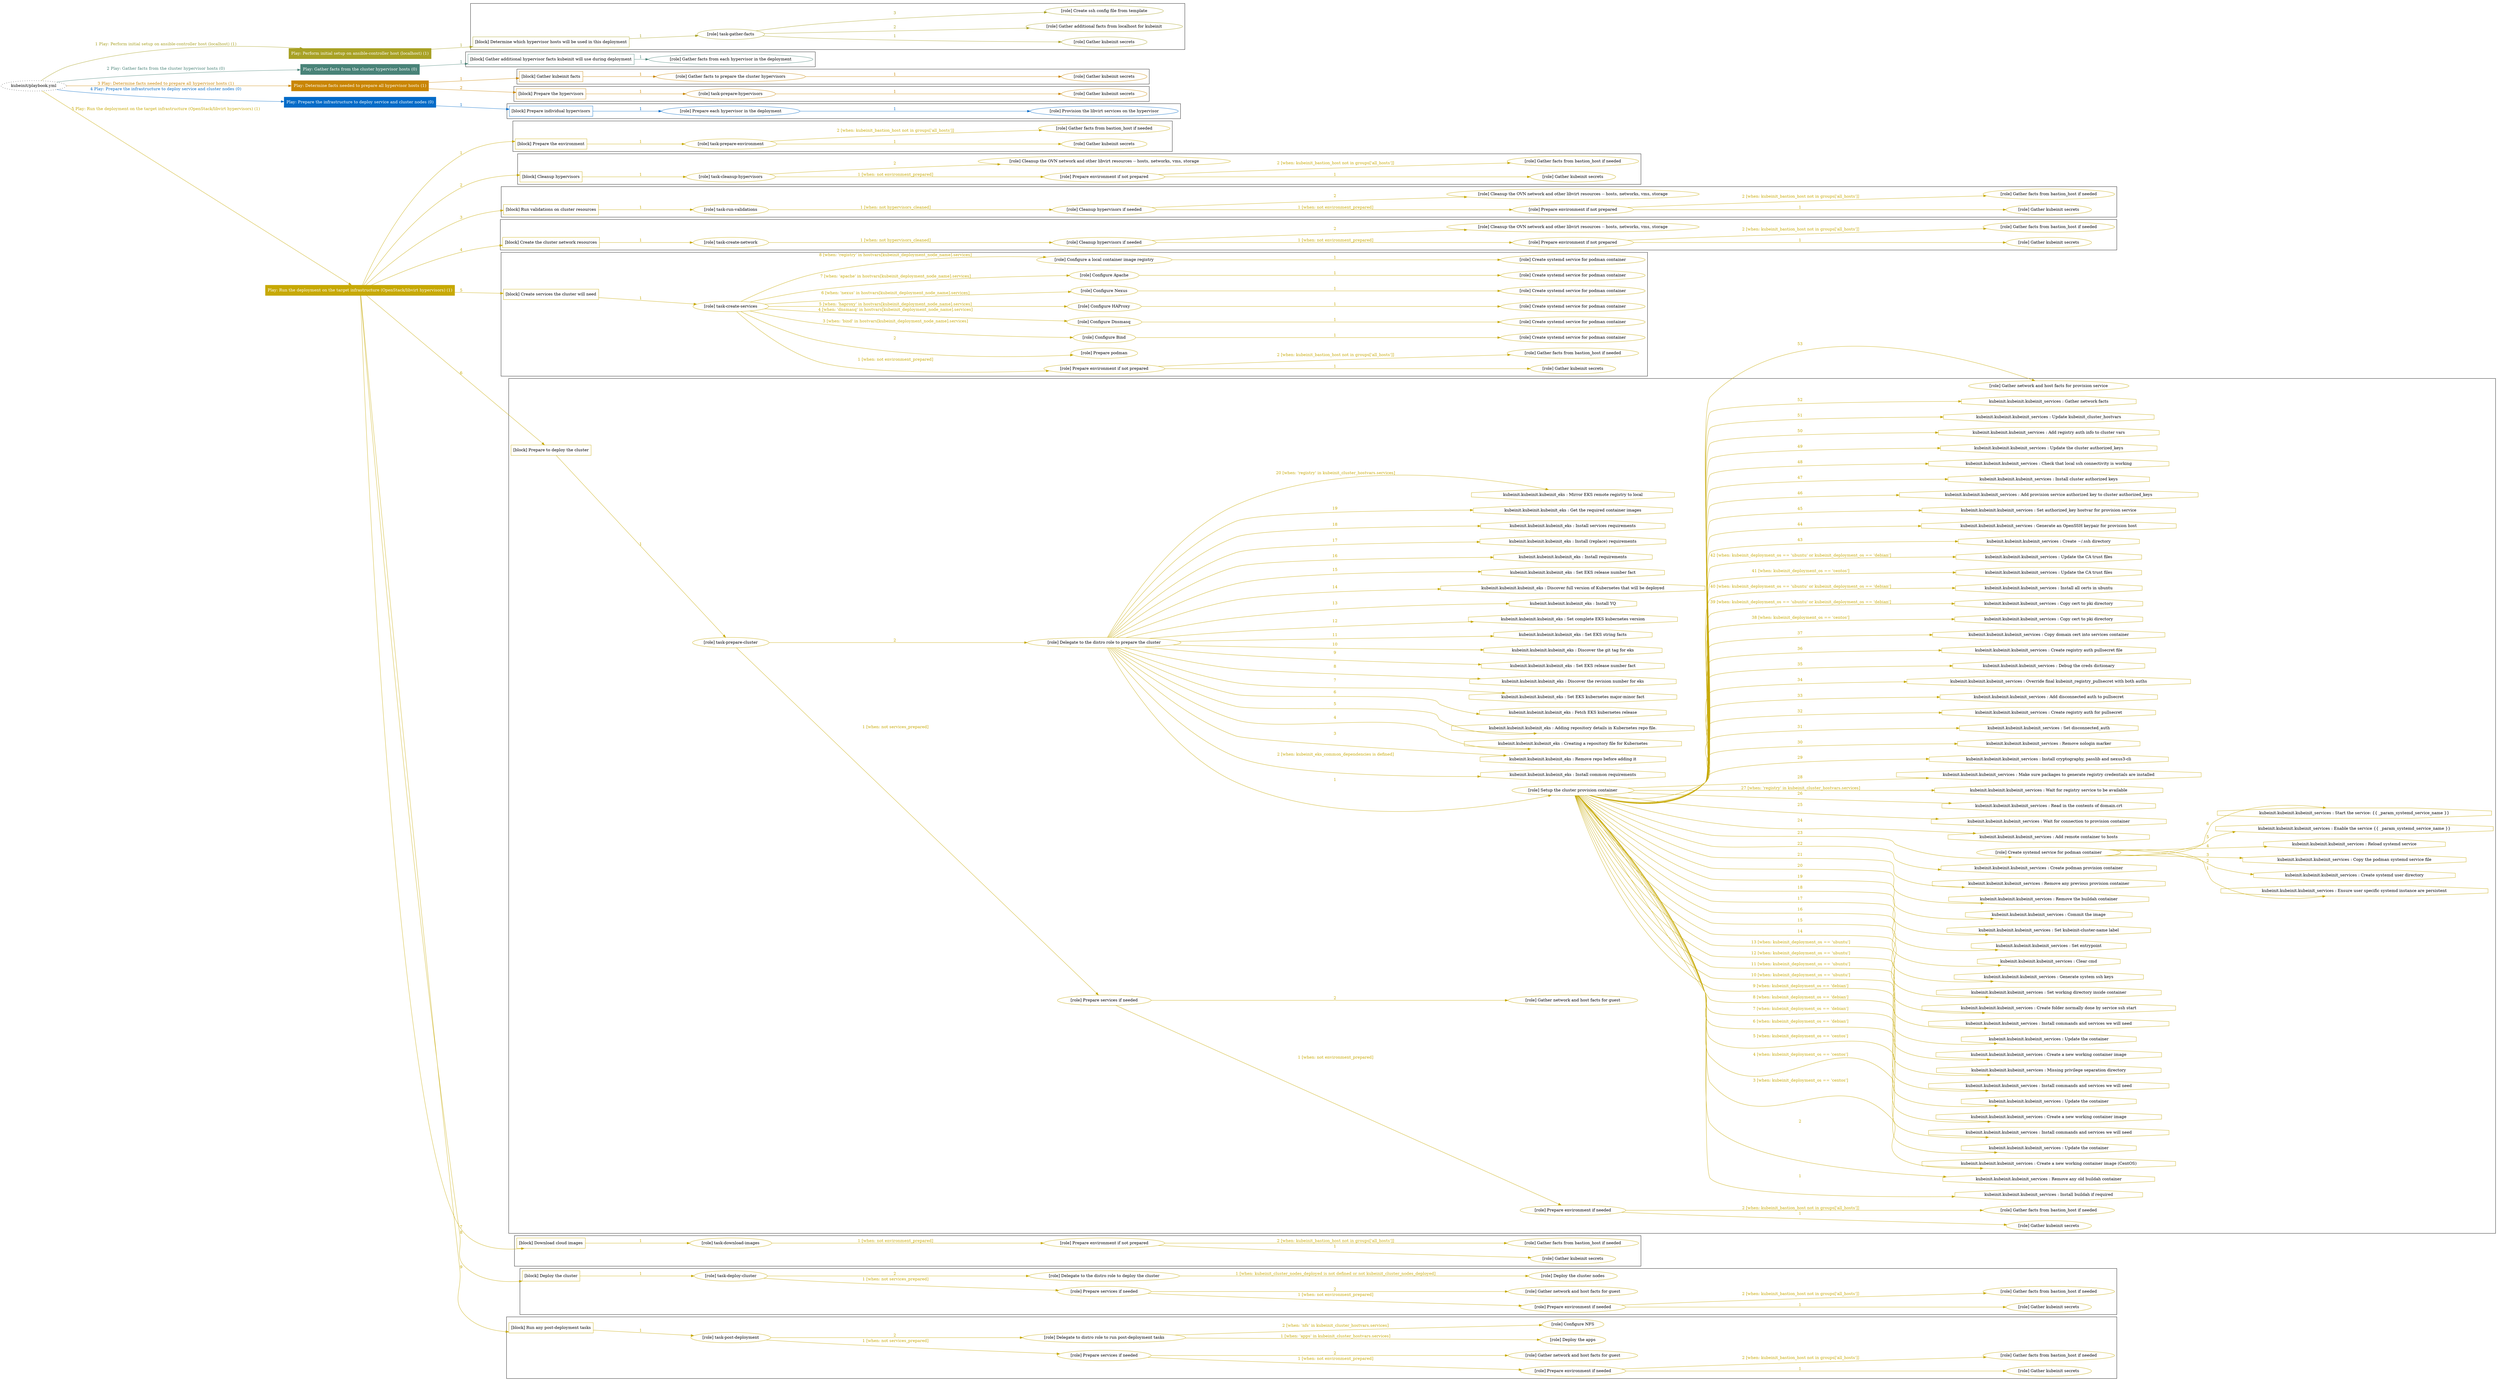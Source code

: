 digraph {
	graph [concentrate=true ordering=in rankdir=LR ratio=fill]
	edge [esep=5 sep=10]
	"kubeinit/playbook.yml" [URL="/home/runner/work/kubeinit/kubeinit/kubeinit/playbook.yml" id=playbook_d8401f59 style=dotted]
	"kubeinit/playbook.yml" -> play_ce3e967a [label="1 Play: Perform initial setup on ansible-controller host (localhost) (1)" color="#a8a124" fontcolor="#a8a124" id=edge_play_ce3e967a labeltooltip="1 Play: Perform initial setup on ansible-controller host (localhost) (1)" tooltip="1 Play: Perform initial setup on ansible-controller host (localhost) (1)"]
	subgraph "Play: Perform initial setup on ansible-controller host (localhost) (1)" {
		play_ce3e967a [label="Play: Perform initial setup on ansible-controller host (localhost) (1)" URL="/home/runner/work/kubeinit/kubeinit/kubeinit/playbook.yml" color="#a8a124" fontcolor="#ffffff" id=play_ce3e967a shape=box style=filled tooltip=localhost]
		play_ce3e967a -> block_f65b0efd [label=1 color="#a8a124" fontcolor="#a8a124" id=edge_block_f65b0efd labeltooltip=1 tooltip=1]
		subgraph cluster_block_f65b0efd {
			block_f65b0efd [label="[block] Determine which hypervisor hosts will be used in this deployment" URL="/home/runner/work/kubeinit/kubeinit/kubeinit/playbook.yml" color="#a8a124" id=block_f65b0efd labeltooltip="Determine which hypervisor hosts will be used in this deployment" shape=box tooltip="Determine which hypervisor hosts will be used in this deployment"]
			block_f65b0efd -> role_037d8b50 [label="1 " color="#a8a124" fontcolor="#a8a124" id=edge_role_037d8b50 labeltooltip="1 " tooltip="1 "]
			subgraph "task-gather-facts" {
				role_037d8b50 [label="[role] task-gather-facts" URL="/home/runner/work/kubeinit/kubeinit/kubeinit/playbook.yml" color="#a8a124" id=role_037d8b50 tooltip="task-gather-facts"]
				role_037d8b50 -> role_302a9df8 [label="1 " color="#a8a124" fontcolor="#a8a124" id=edge_role_302a9df8 labeltooltip="1 " tooltip="1 "]
				subgraph "Gather kubeinit secrets" {
					role_302a9df8 [label="[role] Gather kubeinit secrets" URL="/home/runner/.ansible/collections/ansible_collections/kubeinit/kubeinit/roles/kubeinit_prepare/tasks/build_hypervisors_group.yml" color="#a8a124" id=role_302a9df8 tooltip="Gather kubeinit secrets"]
				}
				role_037d8b50 -> role_be8a5493 [label="2 " color="#a8a124" fontcolor="#a8a124" id=edge_role_be8a5493 labeltooltip="2 " tooltip="2 "]
				subgraph "Gather additional facts from localhost for kubeinit" {
					role_be8a5493 [label="[role] Gather additional facts from localhost for kubeinit" URL="/home/runner/.ansible/collections/ansible_collections/kubeinit/kubeinit/roles/kubeinit_prepare/tasks/build_hypervisors_group.yml" color="#a8a124" id=role_be8a5493 tooltip="Gather additional facts from localhost for kubeinit"]
				}
				role_037d8b50 -> role_4adf05e0 [label="3 " color="#a8a124" fontcolor="#a8a124" id=edge_role_4adf05e0 labeltooltip="3 " tooltip="3 "]
				subgraph "Create ssh config file from template" {
					role_4adf05e0 [label="[role] Create ssh config file from template" URL="/home/runner/.ansible/collections/ansible_collections/kubeinit/kubeinit/roles/kubeinit_prepare/tasks/build_hypervisors_group.yml" color="#a8a124" id=role_4adf05e0 tooltip="Create ssh config file from template"]
				}
			}
		}
	}
	"kubeinit/playbook.yml" -> play_34821c82 [label="2 Play: Gather facts from the cluster hypervisor hosts (0)" color="#498378" fontcolor="#498378" id=edge_play_34821c82 labeltooltip="2 Play: Gather facts from the cluster hypervisor hosts (0)" tooltip="2 Play: Gather facts from the cluster hypervisor hosts (0)"]
	subgraph "Play: Gather facts from the cluster hypervisor hosts (0)" {
		play_34821c82 [label="Play: Gather facts from the cluster hypervisor hosts (0)" URL="/home/runner/work/kubeinit/kubeinit/kubeinit/playbook.yml" color="#498378" fontcolor="#ffffff" id=play_34821c82 shape=box style=filled tooltip="Play: Gather facts from the cluster hypervisor hosts (0)"]
		play_34821c82 -> block_14155b49 [label=1 color="#498378" fontcolor="#498378" id=edge_block_14155b49 labeltooltip=1 tooltip=1]
		subgraph cluster_block_14155b49 {
			block_14155b49 [label="[block] Gather additional hypervisor facts kubeinit will use during deployment" URL="/home/runner/work/kubeinit/kubeinit/kubeinit/playbook.yml" color="#498378" id=block_14155b49 labeltooltip="Gather additional hypervisor facts kubeinit will use during deployment" shape=box tooltip="Gather additional hypervisor facts kubeinit will use during deployment"]
			block_14155b49 -> role_2d982866 [label="1 " color="#498378" fontcolor="#498378" id=edge_role_2d982866 labeltooltip="1 " tooltip="1 "]
			subgraph "Gather facts from each hypervisor in the deployment" {
				role_2d982866 [label="[role] Gather facts from each hypervisor in the deployment" URL="/home/runner/work/kubeinit/kubeinit/kubeinit/playbook.yml" color="#498378" id=role_2d982866 tooltip="Gather facts from each hypervisor in the deployment"]
			}
		}
	}
	"kubeinit/playbook.yml" -> play_b50dc448 [label="3 Play: Determine facts needed to prepare all hypervisor hosts (1)" color="#c98503" fontcolor="#c98503" id=edge_play_b50dc448 labeltooltip="3 Play: Determine facts needed to prepare all hypervisor hosts (1)" tooltip="3 Play: Determine facts needed to prepare all hypervisor hosts (1)"]
	subgraph "Play: Determine facts needed to prepare all hypervisor hosts (1)" {
		play_b50dc448 [label="Play: Determine facts needed to prepare all hypervisor hosts (1)" URL="/home/runner/work/kubeinit/kubeinit/kubeinit/playbook.yml" color="#c98503" fontcolor="#ffffff" id=play_b50dc448 shape=box style=filled tooltip=localhost]
		play_b50dc448 -> block_8f4a3483 [label=1 color="#c98503" fontcolor="#c98503" id=edge_block_8f4a3483 labeltooltip=1 tooltip=1]
		subgraph cluster_block_8f4a3483 {
			block_8f4a3483 [label="[block] Gather kubeinit facts" URL="/home/runner/work/kubeinit/kubeinit/kubeinit/playbook.yml" color="#c98503" id=block_8f4a3483 labeltooltip="Gather kubeinit facts" shape=box tooltip="Gather kubeinit facts"]
			block_8f4a3483 -> role_d2a290c4 [label="1 " color="#c98503" fontcolor="#c98503" id=edge_role_d2a290c4 labeltooltip="1 " tooltip="1 "]
			subgraph "Gather facts to prepare the cluster hypervisors" {
				role_d2a290c4 [label="[role] Gather facts to prepare the cluster hypervisors" URL="/home/runner/work/kubeinit/kubeinit/kubeinit/playbook.yml" color="#c98503" id=role_d2a290c4 tooltip="Gather facts to prepare the cluster hypervisors"]
				role_d2a290c4 -> role_befe3a86 [label="1 " color="#c98503" fontcolor="#c98503" id=edge_role_befe3a86 labeltooltip="1 " tooltip="1 "]
				subgraph "Gather kubeinit secrets" {
					role_befe3a86 [label="[role] Gather kubeinit secrets" URL="/home/runner/.ansible/collections/ansible_collections/kubeinit/kubeinit/roles/kubeinit_prepare/tasks/gather_kubeinit_facts.yml" color="#c98503" id=role_befe3a86 tooltip="Gather kubeinit secrets"]
				}
			}
		}
		play_b50dc448 -> block_9704f908 [label=2 color="#c98503" fontcolor="#c98503" id=edge_block_9704f908 labeltooltip=2 tooltip=2]
		subgraph cluster_block_9704f908 {
			block_9704f908 [label="[block] Prepare the hypervisors" URL="/home/runner/work/kubeinit/kubeinit/kubeinit/playbook.yml" color="#c98503" id=block_9704f908 labeltooltip="Prepare the hypervisors" shape=box tooltip="Prepare the hypervisors"]
			block_9704f908 -> role_b18b2573 [label="1 " color="#c98503" fontcolor="#c98503" id=edge_role_b18b2573 labeltooltip="1 " tooltip="1 "]
			subgraph "task-prepare-hypervisors" {
				role_b18b2573 [label="[role] task-prepare-hypervisors" URL="/home/runner/work/kubeinit/kubeinit/kubeinit/playbook.yml" color="#c98503" id=role_b18b2573 tooltip="task-prepare-hypervisors"]
				role_b18b2573 -> role_1cb7ff78 [label="1 " color="#c98503" fontcolor="#c98503" id=edge_role_1cb7ff78 labeltooltip="1 " tooltip="1 "]
				subgraph "Gather kubeinit secrets" {
					role_1cb7ff78 [label="[role] Gather kubeinit secrets" URL="/home/runner/.ansible/collections/ansible_collections/kubeinit/kubeinit/roles/kubeinit_prepare/tasks/gather_kubeinit_facts.yml" color="#c98503" id=role_1cb7ff78 tooltip="Gather kubeinit secrets"]
				}
			}
		}
	}
	"kubeinit/playbook.yml" -> play_0d902a02 [label="4 Play: Prepare the infrastructure to deploy service and cluster nodes (0)" color="#046bc8" fontcolor="#046bc8" id=edge_play_0d902a02 labeltooltip="4 Play: Prepare the infrastructure to deploy service and cluster nodes (0)" tooltip="4 Play: Prepare the infrastructure to deploy service and cluster nodes (0)"]
	subgraph "Play: Prepare the infrastructure to deploy service and cluster nodes (0)" {
		play_0d902a02 [label="Play: Prepare the infrastructure to deploy service and cluster nodes (0)" URL="/home/runner/work/kubeinit/kubeinit/kubeinit/playbook.yml" color="#046bc8" fontcolor="#ffffff" id=play_0d902a02 shape=box style=filled tooltip="Play: Prepare the infrastructure to deploy service and cluster nodes (0)"]
		play_0d902a02 -> block_c8f69f0b [label=1 color="#046bc8" fontcolor="#046bc8" id=edge_block_c8f69f0b labeltooltip=1 tooltip=1]
		subgraph cluster_block_c8f69f0b {
			block_c8f69f0b [label="[block] Prepare individual hypervisors" URL="/home/runner/work/kubeinit/kubeinit/kubeinit/playbook.yml" color="#046bc8" id=block_c8f69f0b labeltooltip="Prepare individual hypervisors" shape=box tooltip="Prepare individual hypervisors"]
			block_c8f69f0b -> role_f4f8ba18 [label="1 " color="#046bc8" fontcolor="#046bc8" id=edge_role_f4f8ba18 labeltooltip="1 " tooltip="1 "]
			subgraph "Prepare each hypervisor in the deployment" {
				role_f4f8ba18 [label="[role] Prepare each hypervisor in the deployment" URL="/home/runner/work/kubeinit/kubeinit/kubeinit/playbook.yml" color="#046bc8" id=role_f4f8ba18 tooltip="Prepare each hypervisor in the deployment"]
				role_f4f8ba18 -> role_f56a8364 [label="1 " color="#046bc8" fontcolor="#046bc8" id=edge_role_f56a8364 labeltooltip="1 " tooltip="1 "]
				subgraph "Provision the libvirt services on the hypervisor" {
					role_f56a8364 [label="[role] Provision the libvirt services on the hypervisor" URL="/home/runner/.ansible/collections/ansible_collections/kubeinit/kubeinit/roles/kubeinit_prepare/tasks/prepare_hypervisor.yml" color="#046bc8" id=role_f56a8364 tooltip="Provision the libvirt services on the hypervisor"]
				}
			}
		}
	}
	"kubeinit/playbook.yml" -> play_cf9cecf4 [label="5 Play: Run the deployment on the target infrastructure (OpenStack/libvirt hypervisors) (1)" color="#c7a905" fontcolor="#c7a905" id=edge_play_cf9cecf4 labeltooltip="5 Play: Run the deployment on the target infrastructure (OpenStack/libvirt hypervisors) (1)" tooltip="5 Play: Run the deployment on the target infrastructure (OpenStack/libvirt hypervisors) (1)"]
	subgraph "Play: Run the deployment on the target infrastructure (OpenStack/libvirt hypervisors) (1)" {
		play_cf9cecf4 [label="Play: Run the deployment on the target infrastructure (OpenStack/libvirt hypervisors) (1)" URL="/home/runner/work/kubeinit/kubeinit/kubeinit/playbook.yml" color="#c7a905" fontcolor="#ffffff" id=play_cf9cecf4 shape=box style=filled tooltip=localhost]
		play_cf9cecf4 -> block_518827e3 [label=1 color="#c7a905" fontcolor="#c7a905" id=edge_block_518827e3 labeltooltip=1 tooltip=1]
		subgraph cluster_block_518827e3 {
			block_518827e3 [label="[block] Prepare the environment" URL="/home/runner/work/kubeinit/kubeinit/kubeinit/playbook.yml" color="#c7a905" id=block_518827e3 labeltooltip="Prepare the environment" shape=box tooltip="Prepare the environment"]
			block_518827e3 -> role_b8d46390 [label="1 " color="#c7a905" fontcolor="#c7a905" id=edge_role_b8d46390 labeltooltip="1 " tooltip="1 "]
			subgraph "task-prepare-environment" {
				role_b8d46390 [label="[role] task-prepare-environment" URL="/home/runner/work/kubeinit/kubeinit/kubeinit/playbook.yml" color="#c7a905" id=role_b8d46390 tooltip="task-prepare-environment"]
				role_b8d46390 -> role_98186bdd [label="1 " color="#c7a905" fontcolor="#c7a905" id=edge_role_98186bdd labeltooltip="1 " tooltip="1 "]
				subgraph "Gather kubeinit secrets" {
					role_98186bdd [label="[role] Gather kubeinit secrets" URL="/home/runner/.ansible/collections/ansible_collections/kubeinit/kubeinit/roles/kubeinit_prepare/tasks/gather_kubeinit_facts.yml" color="#c7a905" id=role_98186bdd tooltip="Gather kubeinit secrets"]
				}
				role_b8d46390 -> role_b3dcc78e [label="2 [when: kubeinit_bastion_host not in groups['all_hosts']]" color="#c7a905" fontcolor="#c7a905" id=edge_role_b3dcc78e labeltooltip="2 [when: kubeinit_bastion_host not in groups['all_hosts']]" tooltip="2 [when: kubeinit_bastion_host not in groups['all_hosts']]"]
				subgraph "Gather facts from bastion_host if needed" {
					role_b3dcc78e [label="[role] Gather facts from bastion_host if needed" URL="/home/runner/.ansible/collections/ansible_collections/kubeinit/kubeinit/roles/kubeinit_prepare/tasks/main.yml" color="#c7a905" id=role_b3dcc78e tooltip="Gather facts from bastion_host if needed"]
				}
			}
		}
		play_cf9cecf4 -> block_158e0b2c [label=2 color="#c7a905" fontcolor="#c7a905" id=edge_block_158e0b2c labeltooltip=2 tooltip=2]
		subgraph cluster_block_158e0b2c {
			block_158e0b2c [label="[block] Cleanup hypervisors" URL="/home/runner/work/kubeinit/kubeinit/kubeinit/playbook.yml" color="#c7a905" id=block_158e0b2c labeltooltip="Cleanup hypervisors" shape=box tooltip="Cleanup hypervisors"]
			block_158e0b2c -> role_dd2e3672 [label="1 " color="#c7a905" fontcolor="#c7a905" id=edge_role_dd2e3672 labeltooltip="1 " tooltip="1 "]
			subgraph "task-cleanup-hypervisors" {
				role_dd2e3672 [label="[role] task-cleanup-hypervisors" URL="/home/runner/work/kubeinit/kubeinit/kubeinit/playbook.yml" color="#c7a905" id=role_dd2e3672 tooltip="task-cleanup-hypervisors"]
				role_dd2e3672 -> role_51159373 [label="1 [when: not environment_prepared]" color="#c7a905" fontcolor="#c7a905" id=edge_role_51159373 labeltooltip="1 [when: not environment_prepared]" tooltip="1 [when: not environment_prepared]"]
				subgraph "Prepare environment if not prepared" {
					role_51159373 [label="[role] Prepare environment if not prepared" URL="/home/runner/.ansible/collections/ansible_collections/kubeinit/kubeinit/roles/kubeinit_libvirt/tasks/cleanup_hypervisors.yml" color="#c7a905" id=role_51159373 tooltip="Prepare environment if not prepared"]
					role_51159373 -> role_2c58385f [label="1 " color="#c7a905" fontcolor="#c7a905" id=edge_role_2c58385f labeltooltip="1 " tooltip="1 "]
					subgraph "Gather kubeinit secrets" {
						role_2c58385f [label="[role] Gather kubeinit secrets" URL="/home/runner/.ansible/collections/ansible_collections/kubeinit/kubeinit/roles/kubeinit_prepare/tasks/gather_kubeinit_facts.yml" color="#c7a905" id=role_2c58385f tooltip="Gather kubeinit secrets"]
					}
					role_51159373 -> role_e46a1598 [label="2 [when: kubeinit_bastion_host not in groups['all_hosts']]" color="#c7a905" fontcolor="#c7a905" id=edge_role_e46a1598 labeltooltip="2 [when: kubeinit_bastion_host not in groups['all_hosts']]" tooltip="2 [when: kubeinit_bastion_host not in groups['all_hosts']]"]
					subgraph "Gather facts from bastion_host if needed" {
						role_e46a1598 [label="[role] Gather facts from bastion_host if needed" URL="/home/runner/.ansible/collections/ansible_collections/kubeinit/kubeinit/roles/kubeinit_prepare/tasks/main.yml" color="#c7a905" id=role_e46a1598 tooltip="Gather facts from bastion_host if needed"]
					}
				}
				role_dd2e3672 -> role_93b868e1 [label="2 " color="#c7a905" fontcolor="#c7a905" id=edge_role_93b868e1 labeltooltip="2 " tooltip="2 "]
				subgraph "Cleanup the OVN network and other libvirt resources -- hosts, networks, vms, storage" {
					role_93b868e1 [label="[role] Cleanup the OVN network and other libvirt resources -- hosts, networks, vms, storage" URL="/home/runner/.ansible/collections/ansible_collections/kubeinit/kubeinit/roles/kubeinit_libvirt/tasks/cleanup_hypervisors.yml" color="#c7a905" id=role_93b868e1 tooltip="Cleanup the OVN network and other libvirt resources -- hosts, networks, vms, storage"]
				}
			}
		}
		play_cf9cecf4 -> block_c7763f59 [label=3 color="#c7a905" fontcolor="#c7a905" id=edge_block_c7763f59 labeltooltip=3 tooltip=3]
		subgraph cluster_block_c7763f59 {
			block_c7763f59 [label="[block] Run validations on cluster resources" URL="/home/runner/work/kubeinit/kubeinit/kubeinit/playbook.yml" color="#c7a905" id=block_c7763f59 labeltooltip="Run validations on cluster resources" shape=box tooltip="Run validations on cluster resources"]
			block_c7763f59 -> role_c7274ad6 [label="1 " color="#c7a905" fontcolor="#c7a905" id=edge_role_c7274ad6 labeltooltip="1 " tooltip="1 "]
			subgraph "task-run-validations" {
				role_c7274ad6 [label="[role] task-run-validations" URL="/home/runner/work/kubeinit/kubeinit/kubeinit/playbook.yml" color="#c7a905" id=role_c7274ad6 tooltip="task-run-validations"]
				role_c7274ad6 -> role_f2a7af8a [label="1 [when: not hypervisors_cleaned]" color="#c7a905" fontcolor="#c7a905" id=edge_role_f2a7af8a labeltooltip="1 [when: not hypervisors_cleaned]" tooltip="1 [when: not hypervisors_cleaned]"]
				subgraph "Cleanup hypervisors if needed" {
					role_f2a7af8a [label="[role] Cleanup hypervisors if needed" URL="/home/runner/.ansible/collections/ansible_collections/kubeinit/kubeinit/roles/kubeinit_validations/tasks/main.yml" color="#c7a905" id=role_f2a7af8a tooltip="Cleanup hypervisors if needed"]
					role_f2a7af8a -> role_5bf58d5b [label="1 [when: not environment_prepared]" color="#c7a905" fontcolor="#c7a905" id=edge_role_5bf58d5b labeltooltip="1 [when: not environment_prepared]" tooltip="1 [when: not environment_prepared]"]
					subgraph "Prepare environment if not prepared" {
						role_5bf58d5b [label="[role] Prepare environment if not prepared" URL="/home/runner/.ansible/collections/ansible_collections/kubeinit/kubeinit/roles/kubeinit_libvirt/tasks/cleanup_hypervisors.yml" color="#c7a905" id=role_5bf58d5b tooltip="Prepare environment if not prepared"]
						role_5bf58d5b -> role_c51f8cff [label="1 " color="#c7a905" fontcolor="#c7a905" id=edge_role_c51f8cff labeltooltip="1 " tooltip="1 "]
						subgraph "Gather kubeinit secrets" {
							role_c51f8cff [label="[role] Gather kubeinit secrets" URL="/home/runner/.ansible/collections/ansible_collections/kubeinit/kubeinit/roles/kubeinit_prepare/tasks/gather_kubeinit_facts.yml" color="#c7a905" id=role_c51f8cff tooltip="Gather kubeinit secrets"]
						}
						role_5bf58d5b -> role_7bbaee58 [label="2 [when: kubeinit_bastion_host not in groups['all_hosts']]" color="#c7a905" fontcolor="#c7a905" id=edge_role_7bbaee58 labeltooltip="2 [when: kubeinit_bastion_host not in groups['all_hosts']]" tooltip="2 [when: kubeinit_bastion_host not in groups['all_hosts']]"]
						subgraph "Gather facts from bastion_host if needed" {
							role_7bbaee58 [label="[role] Gather facts from bastion_host if needed" URL="/home/runner/.ansible/collections/ansible_collections/kubeinit/kubeinit/roles/kubeinit_prepare/tasks/main.yml" color="#c7a905" id=role_7bbaee58 tooltip="Gather facts from bastion_host if needed"]
						}
					}
					role_f2a7af8a -> role_8466bfa7 [label="2 " color="#c7a905" fontcolor="#c7a905" id=edge_role_8466bfa7 labeltooltip="2 " tooltip="2 "]
					subgraph "Cleanup the OVN network and other libvirt resources -- hosts, networks, vms, storage" {
						role_8466bfa7 [label="[role] Cleanup the OVN network and other libvirt resources -- hosts, networks, vms, storage" URL="/home/runner/.ansible/collections/ansible_collections/kubeinit/kubeinit/roles/kubeinit_libvirt/tasks/cleanup_hypervisors.yml" color="#c7a905" id=role_8466bfa7 tooltip="Cleanup the OVN network and other libvirt resources -- hosts, networks, vms, storage"]
					}
				}
			}
		}
		play_cf9cecf4 -> block_d6f9bed3 [label=4 color="#c7a905" fontcolor="#c7a905" id=edge_block_d6f9bed3 labeltooltip=4 tooltip=4]
		subgraph cluster_block_d6f9bed3 {
			block_d6f9bed3 [label="[block] Create the cluster network resources" URL="/home/runner/work/kubeinit/kubeinit/kubeinit/playbook.yml" color="#c7a905" id=block_d6f9bed3 labeltooltip="Create the cluster network resources" shape=box tooltip="Create the cluster network resources"]
			block_d6f9bed3 -> role_fea8630c [label="1 " color="#c7a905" fontcolor="#c7a905" id=edge_role_fea8630c labeltooltip="1 " tooltip="1 "]
			subgraph "task-create-network" {
				role_fea8630c [label="[role] task-create-network" URL="/home/runner/work/kubeinit/kubeinit/kubeinit/playbook.yml" color="#c7a905" id=role_fea8630c tooltip="task-create-network"]
				role_fea8630c -> role_ca5ea016 [label="1 [when: not hypervisors_cleaned]" color="#c7a905" fontcolor="#c7a905" id=edge_role_ca5ea016 labeltooltip="1 [when: not hypervisors_cleaned]" tooltip="1 [when: not hypervisors_cleaned]"]
				subgraph "Cleanup hypervisors if needed" {
					role_ca5ea016 [label="[role] Cleanup hypervisors if needed" URL="/home/runner/.ansible/collections/ansible_collections/kubeinit/kubeinit/roles/kubeinit_libvirt/tasks/create_network.yml" color="#c7a905" id=role_ca5ea016 tooltip="Cleanup hypervisors if needed"]
					role_ca5ea016 -> role_75038806 [label="1 [when: not environment_prepared]" color="#c7a905" fontcolor="#c7a905" id=edge_role_75038806 labeltooltip="1 [when: not environment_prepared]" tooltip="1 [when: not environment_prepared]"]
					subgraph "Prepare environment if not prepared" {
						role_75038806 [label="[role] Prepare environment if not prepared" URL="/home/runner/.ansible/collections/ansible_collections/kubeinit/kubeinit/roles/kubeinit_libvirt/tasks/cleanup_hypervisors.yml" color="#c7a905" id=role_75038806 tooltip="Prepare environment if not prepared"]
						role_75038806 -> role_2b596fb1 [label="1 " color="#c7a905" fontcolor="#c7a905" id=edge_role_2b596fb1 labeltooltip="1 " tooltip="1 "]
						subgraph "Gather kubeinit secrets" {
							role_2b596fb1 [label="[role] Gather kubeinit secrets" URL="/home/runner/.ansible/collections/ansible_collections/kubeinit/kubeinit/roles/kubeinit_prepare/tasks/gather_kubeinit_facts.yml" color="#c7a905" id=role_2b596fb1 tooltip="Gather kubeinit secrets"]
						}
						role_75038806 -> role_2fb9a9c2 [label="2 [when: kubeinit_bastion_host not in groups['all_hosts']]" color="#c7a905" fontcolor="#c7a905" id=edge_role_2fb9a9c2 labeltooltip="2 [when: kubeinit_bastion_host not in groups['all_hosts']]" tooltip="2 [when: kubeinit_bastion_host not in groups['all_hosts']]"]
						subgraph "Gather facts from bastion_host if needed" {
							role_2fb9a9c2 [label="[role] Gather facts from bastion_host if needed" URL="/home/runner/.ansible/collections/ansible_collections/kubeinit/kubeinit/roles/kubeinit_prepare/tasks/main.yml" color="#c7a905" id=role_2fb9a9c2 tooltip="Gather facts from bastion_host if needed"]
						}
					}
					role_ca5ea016 -> role_427e9fd9 [label="2 " color="#c7a905" fontcolor="#c7a905" id=edge_role_427e9fd9 labeltooltip="2 " tooltip="2 "]
					subgraph "Cleanup the OVN network and other libvirt resources -- hosts, networks, vms, storage" {
						role_427e9fd9 [label="[role] Cleanup the OVN network and other libvirt resources -- hosts, networks, vms, storage" URL="/home/runner/.ansible/collections/ansible_collections/kubeinit/kubeinit/roles/kubeinit_libvirt/tasks/cleanup_hypervisors.yml" color="#c7a905" id=role_427e9fd9 tooltip="Cleanup the OVN network and other libvirt resources -- hosts, networks, vms, storage"]
					}
				}
			}
		}
		play_cf9cecf4 -> block_039a7bd0 [label=5 color="#c7a905" fontcolor="#c7a905" id=edge_block_039a7bd0 labeltooltip=5 tooltip=5]
		subgraph cluster_block_039a7bd0 {
			block_039a7bd0 [label="[block] Create services the cluster will need" URL="/home/runner/work/kubeinit/kubeinit/kubeinit/playbook.yml" color="#c7a905" id=block_039a7bd0 labeltooltip="Create services the cluster will need" shape=box tooltip="Create services the cluster will need"]
			block_039a7bd0 -> role_2850ca2c [label="1 " color="#c7a905" fontcolor="#c7a905" id=edge_role_2850ca2c labeltooltip="1 " tooltip="1 "]
			subgraph "task-create-services" {
				role_2850ca2c [label="[role] task-create-services" URL="/home/runner/work/kubeinit/kubeinit/kubeinit/playbook.yml" color="#c7a905" id=role_2850ca2c tooltip="task-create-services"]
				role_2850ca2c -> role_91821263 [label="1 [when: not environment_prepared]" color="#c7a905" fontcolor="#c7a905" id=edge_role_91821263 labeltooltip="1 [when: not environment_prepared]" tooltip="1 [when: not environment_prepared]"]
				subgraph "Prepare environment if not prepared" {
					role_91821263 [label="[role] Prepare environment if not prepared" URL="/home/runner/.ansible/collections/ansible_collections/kubeinit/kubeinit/roles/kubeinit_services/tasks/main.yml" color="#c7a905" id=role_91821263 tooltip="Prepare environment if not prepared"]
					role_91821263 -> role_41785ef4 [label="1 " color="#c7a905" fontcolor="#c7a905" id=edge_role_41785ef4 labeltooltip="1 " tooltip="1 "]
					subgraph "Gather kubeinit secrets" {
						role_41785ef4 [label="[role] Gather kubeinit secrets" URL="/home/runner/.ansible/collections/ansible_collections/kubeinit/kubeinit/roles/kubeinit_prepare/tasks/gather_kubeinit_facts.yml" color="#c7a905" id=role_41785ef4 tooltip="Gather kubeinit secrets"]
					}
					role_91821263 -> role_8081f768 [label="2 [when: kubeinit_bastion_host not in groups['all_hosts']]" color="#c7a905" fontcolor="#c7a905" id=edge_role_8081f768 labeltooltip="2 [when: kubeinit_bastion_host not in groups['all_hosts']]" tooltip="2 [when: kubeinit_bastion_host not in groups['all_hosts']]"]
					subgraph "Gather facts from bastion_host if needed" {
						role_8081f768 [label="[role] Gather facts from bastion_host if needed" URL="/home/runner/.ansible/collections/ansible_collections/kubeinit/kubeinit/roles/kubeinit_prepare/tasks/main.yml" color="#c7a905" id=role_8081f768 tooltip="Gather facts from bastion_host if needed"]
					}
				}
				role_2850ca2c -> role_ad9bc633 [label="2 " color="#c7a905" fontcolor="#c7a905" id=edge_role_ad9bc633 labeltooltip="2 " tooltip="2 "]
				subgraph "Prepare podman" {
					role_ad9bc633 [label="[role] Prepare podman" URL="/home/runner/.ansible/collections/ansible_collections/kubeinit/kubeinit/roles/kubeinit_services/tasks/00_create_service_pod.yml" color="#c7a905" id=role_ad9bc633 tooltip="Prepare podman"]
				}
				role_2850ca2c -> role_ff866148 [label="3 [when: 'bind' in hostvars[kubeinit_deployment_node_name].services]" color="#c7a905" fontcolor="#c7a905" id=edge_role_ff866148 labeltooltip="3 [when: 'bind' in hostvars[kubeinit_deployment_node_name].services]" tooltip="3 [when: 'bind' in hostvars[kubeinit_deployment_node_name].services]"]
				subgraph "Configure Bind" {
					role_ff866148 [label="[role] Configure Bind" URL="/home/runner/.ansible/collections/ansible_collections/kubeinit/kubeinit/roles/kubeinit_services/tasks/start_services_containers.yml" color="#c7a905" id=role_ff866148 tooltip="Configure Bind"]
					role_ff866148 -> role_0c95cb0a [label="1 " color="#c7a905" fontcolor="#c7a905" id=edge_role_0c95cb0a labeltooltip="1 " tooltip="1 "]
					subgraph "Create systemd service for podman container" {
						role_0c95cb0a [label="[role] Create systemd service for podman container" URL="/home/runner/.ansible/collections/ansible_collections/kubeinit/kubeinit/roles/kubeinit_bind/tasks/main.yml" color="#c7a905" id=role_0c95cb0a tooltip="Create systemd service for podman container"]
					}
				}
				role_2850ca2c -> role_b1835cc8 [label="4 [when: 'dnsmasq' in hostvars[kubeinit_deployment_node_name].services]" color="#c7a905" fontcolor="#c7a905" id=edge_role_b1835cc8 labeltooltip="4 [when: 'dnsmasq' in hostvars[kubeinit_deployment_node_name].services]" tooltip="4 [when: 'dnsmasq' in hostvars[kubeinit_deployment_node_name].services]"]
				subgraph "Configure Dnsmasq" {
					role_b1835cc8 [label="[role] Configure Dnsmasq" URL="/home/runner/.ansible/collections/ansible_collections/kubeinit/kubeinit/roles/kubeinit_services/tasks/start_services_containers.yml" color="#c7a905" id=role_b1835cc8 tooltip="Configure Dnsmasq"]
					role_b1835cc8 -> role_cbc05a1f [label="1 " color="#c7a905" fontcolor="#c7a905" id=edge_role_cbc05a1f labeltooltip="1 " tooltip="1 "]
					subgraph "Create systemd service for podman container" {
						role_cbc05a1f [label="[role] Create systemd service for podman container" URL="/home/runner/.ansible/collections/ansible_collections/kubeinit/kubeinit/roles/kubeinit_dnsmasq/tasks/main.yml" color="#c7a905" id=role_cbc05a1f tooltip="Create systemd service for podman container"]
					}
				}
				role_2850ca2c -> role_2f74193c [label="5 [when: 'haproxy' in hostvars[kubeinit_deployment_node_name].services]" color="#c7a905" fontcolor="#c7a905" id=edge_role_2f74193c labeltooltip="5 [when: 'haproxy' in hostvars[kubeinit_deployment_node_name].services]" tooltip="5 [when: 'haproxy' in hostvars[kubeinit_deployment_node_name].services]"]
				subgraph "Configure HAProxy" {
					role_2f74193c [label="[role] Configure HAProxy" URL="/home/runner/.ansible/collections/ansible_collections/kubeinit/kubeinit/roles/kubeinit_services/tasks/start_services_containers.yml" color="#c7a905" id=role_2f74193c tooltip="Configure HAProxy"]
					role_2f74193c -> role_205f39ae [label="1 " color="#c7a905" fontcolor="#c7a905" id=edge_role_205f39ae labeltooltip="1 " tooltip="1 "]
					subgraph "Create systemd service for podman container" {
						role_205f39ae [label="[role] Create systemd service for podman container" URL="/home/runner/.ansible/collections/ansible_collections/kubeinit/kubeinit/roles/kubeinit_haproxy/tasks/main.yml" color="#c7a905" id=role_205f39ae tooltip="Create systemd service for podman container"]
					}
				}
				role_2850ca2c -> role_e5bfc62b [label="6 [when: 'nexus' in hostvars[kubeinit_deployment_node_name].services]" color="#c7a905" fontcolor="#c7a905" id=edge_role_e5bfc62b labeltooltip="6 [when: 'nexus' in hostvars[kubeinit_deployment_node_name].services]" tooltip="6 [when: 'nexus' in hostvars[kubeinit_deployment_node_name].services]"]
				subgraph "Configure Nexus" {
					role_e5bfc62b [label="[role] Configure Nexus" URL="/home/runner/.ansible/collections/ansible_collections/kubeinit/kubeinit/roles/kubeinit_services/tasks/start_services_containers.yml" color="#c7a905" id=role_e5bfc62b tooltip="Configure Nexus"]
					role_e5bfc62b -> role_ae6ecd0a [label="1 " color="#c7a905" fontcolor="#c7a905" id=edge_role_ae6ecd0a labeltooltip="1 " tooltip="1 "]
					subgraph "Create systemd service for podman container" {
						role_ae6ecd0a [label="[role] Create systemd service for podman container" URL="/home/runner/.ansible/collections/ansible_collections/kubeinit/kubeinit/roles/kubeinit_nexus/tasks/main.yml" color="#c7a905" id=role_ae6ecd0a tooltip="Create systemd service for podman container"]
					}
				}
				role_2850ca2c -> role_09704e70 [label="7 [when: 'apache' in hostvars[kubeinit_deployment_node_name].services]" color="#c7a905" fontcolor="#c7a905" id=edge_role_09704e70 labeltooltip="7 [when: 'apache' in hostvars[kubeinit_deployment_node_name].services]" tooltip="7 [when: 'apache' in hostvars[kubeinit_deployment_node_name].services]"]
				subgraph "Configure Apache" {
					role_09704e70 [label="[role] Configure Apache" URL="/home/runner/.ansible/collections/ansible_collections/kubeinit/kubeinit/roles/kubeinit_services/tasks/start_services_containers.yml" color="#c7a905" id=role_09704e70 tooltip="Configure Apache"]
					role_09704e70 -> role_276830a9 [label="1 " color="#c7a905" fontcolor="#c7a905" id=edge_role_276830a9 labeltooltip="1 " tooltip="1 "]
					subgraph "Create systemd service for podman container" {
						role_276830a9 [label="[role] Create systemd service for podman container" URL="/home/runner/.ansible/collections/ansible_collections/kubeinit/kubeinit/roles/kubeinit_apache/tasks/main.yml" color="#c7a905" id=role_276830a9 tooltip="Create systemd service for podman container"]
					}
				}
				role_2850ca2c -> role_dda52b20 [label="8 [when: 'registry' in hostvars[kubeinit_deployment_node_name].services]" color="#c7a905" fontcolor="#c7a905" id=edge_role_dda52b20 labeltooltip="8 [when: 'registry' in hostvars[kubeinit_deployment_node_name].services]" tooltip="8 [when: 'registry' in hostvars[kubeinit_deployment_node_name].services]"]
				subgraph "Configure a local container image registry" {
					role_dda52b20 [label="[role] Configure a local container image registry" URL="/home/runner/.ansible/collections/ansible_collections/kubeinit/kubeinit/roles/kubeinit_services/tasks/start_services_containers.yml" color="#c7a905" id=role_dda52b20 tooltip="Configure a local container image registry"]
					role_dda52b20 -> role_569e7d00 [label="1 " color="#c7a905" fontcolor="#c7a905" id=edge_role_569e7d00 labeltooltip="1 " tooltip="1 "]
					subgraph "Create systemd service for podman container" {
						role_569e7d00 [label="[role] Create systemd service for podman container" URL="/home/runner/.ansible/collections/ansible_collections/kubeinit/kubeinit/roles/kubeinit_registry/tasks/main.yml" color="#c7a905" id=role_569e7d00 tooltip="Create systemd service for podman container"]
					}
				}
			}
		}
		play_cf9cecf4 -> block_1f25a1be [label=6 color="#c7a905" fontcolor="#c7a905" id=edge_block_1f25a1be labeltooltip=6 tooltip=6]
		subgraph cluster_block_1f25a1be {
			block_1f25a1be [label="[block] Prepare to deploy the cluster" URL="/home/runner/work/kubeinit/kubeinit/kubeinit/playbook.yml" color="#c7a905" id=block_1f25a1be labeltooltip="Prepare to deploy the cluster" shape=box tooltip="Prepare to deploy the cluster"]
			block_1f25a1be -> role_eab9ba37 [label="1 " color="#c7a905" fontcolor="#c7a905" id=edge_role_eab9ba37 labeltooltip="1 " tooltip="1 "]
			subgraph "task-prepare-cluster" {
				role_eab9ba37 [label="[role] task-prepare-cluster" URL="/home/runner/work/kubeinit/kubeinit/kubeinit/playbook.yml" color="#c7a905" id=role_eab9ba37 tooltip="task-prepare-cluster"]
				role_eab9ba37 -> role_2d177db9 [label="1 [when: not services_prepared]" color="#c7a905" fontcolor="#c7a905" id=edge_role_2d177db9 labeltooltip="1 [when: not services_prepared]" tooltip="1 [when: not services_prepared]"]
				subgraph "Prepare services if needed" {
					role_2d177db9 [label="[role] Prepare services if needed" URL="/home/runner/.ansible/collections/ansible_collections/kubeinit/kubeinit/roles/kubeinit_prepare/tasks/prepare_cluster.yml" color="#c7a905" id=role_2d177db9 tooltip="Prepare services if needed"]
					role_2d177db9 -> role_e7b7f2dd [label="1 [when: not environment_prepared]" color="#c7a905" fontcolor="#c7a905" id=edge_role_e7b7f2dd labeltooltip="1 [when: not environment_prepared]" tooltip="1 [when: not environment_prepared]"]
					subgraph "Prepare environment if needed" {
						role_e7b7f2dd [label="[role] Prepare environment if needed" URL="/home/runner/.ansible/collections/ansible_collections/kubeinit/kubeinit/roles/kubeinit_services/tasks/prepare_services.yml" color="#c7a905" id=role_e7b7f2dd tooltip="Prepare environment if needed"]
						role_e7b7f2dd -> role_18dae5ce [label="1 " color="#c7a905" fontcolor="#c7a905" id=edge_role_18dae5ce labeltooltip="1 " tooltip="1 "]
						subgraph "Gather kubeinit secrets" {
							role_18dae5ce [label="[role] Gather kubeinit secrets" URL="/home/runner/.ansible/collections/ansible_collections/kubeinit/kubeinit/roles/kubeinit_prepare/tasks/gather_kubeinit_facts.yml" color="#c7a905" id=role_18dae5ce tooltip="Gather kubeinit secrets"]
						}
						role_e7b7f2dd -> role_d72f2ab3 [label="2 [when: kubeinit_bastion_host not in groups['all_hosts']]" color="#c7a905" fontcolor="#c7a905" id=edge_role_d72f2ab3 labeltooltip="2 [when: kubeinit_bastion_host not in groups['all_hosts']]" tooltip="2 [when: kubeinit_bastion_host not in groups['all_hosts']]"]
						subgraph "Gather facts from bastion_host if needed" {
							role_d72f2ab3 [label="[role] Gather facts from bastion_host if needed" URL="/home/runner/.ansible/collections/ansible_collections/kubeinit/kubeinit/roles/kubeinit_prepare/tasks/main.yml" color="#c7a905" id=role_d72f2ab3 tooltip="Gather facts from bastion_host if needed"]
						}
					}
					role_2d177db9 -> role_4e7a4e4a [label="2 " color="#c7a905" fontcolor="#c7a905" id=edge_role_4e7a4e4a labeltooltip="2 " tooltip="2 "]
					subgraph "Gather network and host facts for guest" {
						role_4e7a4e4a [label="[role] Gather network and host facts for guest" URL="/home/runner/.ansible/collections/ansible_collections/kubeinit/kubeinit/roles/kubeinit_services/tasks/prepare_services.yml" color="#c7a905" id=role_4e7a4e4a tooltip="Gather network and host facts for guest"]
					}
				}
				role_eab9ba37 -> role_ccad9110 [label="2 " color="#c7a905" fontcolor="#c7a905" id=edge_role_ccad9110 labeltooltip="2 " tooltip="2 "]
				subgraph "Delegate to the distro role to prepare the cluster" {
					role_ccad9110 [label="[role] Delegate to the distro role to prepare the cluster" URL="/home/runner/.ansible/collections/ansible_collections/kubeinit/kubeinit/roles/kubeinit_prepare/tasks/prepare_cluster.yml" color="#c7a905" id=role_ccad9110 tooltip="Delegate to the distro role to prepare the cluster"]
					role_ccad9110 -> role_07de26d6 [label="1 " color="#c7a905" fontcolor="#c7a905" id=edge_role_07de26d6 labeltooltip="1 " tooltip="1 "]
					subgraph "Setup the cluster provision container" {
						role_07de26d6 [label="[role] Setup the cluster provision container" URL="/home/runner/.ansible/collections/ansible_collections/kubeinit/kubeinit/roles/kubeinit_eks/tasks/prepare_cluster.yml" color="#c7a905" id=role_07de26d6 tooltip="Setup the cluster provision container"]
						task_6e97ff67 [label="kubeinit.kubeinit.kubeinit_services : Install buildah if required" URL="/home/runner/.ansible/collections/ansible_collections/kubeinit/kubeinit/roles/kubeinit_services/tasks/create_provision_container.yml" color="#c7a905" id=task_6e97ff67 shape=octagon tooltip="kubeinit.kubeinit.kubeinit_services : Install buildah if required"]
						role_07de26d6 -> task_6e97ff67 [label="1 " color="#c7a905" fontcolor="#c7a905" id=edge_task_6e97ff67 labeltooltip="1 " tooltip="1 "]
						task_b73c343f [label="kubeinit.kubeinit.kubeinit_services : Remove any old buildah container" URL="/home/runner/.ansible/collections/ansible_collections/kubeinit/kubeinit/roles/kubeinit_services/tasks/create_provision_container.yml" color="#c7a905" id=task_b73c343f shape=octagon tooltip="kubeinit.kubeinit.kubeinit_services : Remove any old buildah container"]
						role_07de26d6 -> task_b73c343f [label="2 " color="#c7a905" fontcolor="#c7a905" id=edge_task_b73c343f labeltooltip="2 " tooltip="2 "]
						task_a6250988 [label="kubeinit.kubeinit.kubeinit_services : Create a new working container image (CentOS)" URL="/home/runner/.ansible/collections/ansible_collections/kubeinit/kubeinit/roles/kubeinit_services/tasks/create_provision_container.yml" color="#c7a905" id=task_a6250988 shape=octagon tooltip="kubeinit.kubeinit.kubeinit_services : Create a new working container image (CentOS)"]
						role_07de26d6 -> task_a6250988 [label="3 [when: kubeinit_deployment_os == 'centos']" color="#c7a905" fontcolor="#c7a905" id=edge_task_a6250988 labeltooltip="3 [when: kubeinit_deployment_os == 'centos']" tooltip="3 [when: kubeinit_deployment_os == 'centos']"]
						task_4ded755f [label="kubeinit.kubeinit.kubeinit_services : Update the container" URL="/home/runner/.ansible/collections/ansible_collections/kubeinit/kubeinit/roles/kubeinit_services/tasks/create_provision_container.yml" color="#c7a905" id=task_4ded755f shape=octagon tooltip="kubeinit.kubeinit.kubeinit_services : Update the container"]
						role_07de26d6 -> task_4ded755f [label="4 [when: kubeinit_deployment_os == 'centos']" color="#c7a905" fontcolor="#c7a905" id=edge_task_4ded755f labeltooltip="4 [when: kubeinit_deployment_os == 'centos']" tooltip="4 [when: kubeinit_deployment_os == 'centos']"]
						task_38879519 [label="kubeinit.kubeinit.kubeinit_services : Install commands and services we will need" URL="/home/runner/.ansible/collections/ansible_collections/kubeinit/kubeinit/roles/kubeinit_services/tasks/create_provision_container.yml" color="#c7a905" id=task_38879519 shape=octagon tooltip="kubeinit.kubeinit.kubeinit_services : Install commands and services we will need"]
						role_07de26d6 -> task_38879519 [label="5 [when: kubeinit_deployment_os == 'centos']" color="#c7a905" fontcolor="#c7a905" id=edge_task_38879519 labeltooltip="5 [when: kubeinit_deployment_os == 'centos']" tooltip="5 [when: kubeinit_deployment_os == 'centos']"]
						task_85e3a3e6 [label="kubeinit.kubeinit.kubeinit_services : Create a new working container image" URL="/home/runner/.ansible/collections/ansible_collections/kubeinit/kubeinit/roles/kubeinit_services/tasks/create_provision_container.yml" color="#c7a905" id=task_85e3a3e6 shape=octagon tooltip="kubeinit.kubeinit.kubeinit_services : Create a new working container image"]
						role_07de26d6 -> task_85e3a3e6 [label="6 [when: kubeinit_deployment_os == 'debian']" color="#c7a905" fontcolor="#c7a905" id=edge_task_85e3a3e6 labeltooltip="6 [when: kubeinit_deployment_os == 'debian']" tooltip="6 [when: kubeinit_deployment_os == 'debian']"]
						task_8f976176 [label="kubeinit.kubeinit.kubeinit_services : Update the container" URL="/home/runner/.ansible/collections/ansible_collections/kubeinit/kubeinit/roles/kubeinit_services/tasks/create_provision_container.yml" color="#c7a905" id=task_8f976176 shape=octagon tooltip="kubeinit.kubeinit.kubeinit_services : Update the container"]
						role_07de26d6 -> task_8f976176 [label="7 [when: kubeinit_deployment_os == 'debian']" color="#c7a905" fontcolor="#c7a905" id=edge_task_8f976176 labeltooltip="7 [when: kubeinit_deployment_os == 'debian']" tooltip="7 [when: kubeinit_deployment_os == 'debian']"]
						task_16285455 [label="kubeinit.kubeinit.kubeinit_services : Install commands and services we will need" URL="/home/runner/.ansible/collections/ansible_collections/kubeinit/kubeinit/roles/kubeinit_services/tasks/create_provision_container.yml" color="#c7a905" id=task_16285455 shape=octagon tooltip="kubeinit.kubeinit.kubeinit_services : Install commands and services we will need"]
						role_07de26d6 -> task_16285455 [label="8 [when: kubeinit_deployment_os == 'debian']" color="#c7a905" fontcolor="#c7a905" id=edge_task_16285455 labeltooltip="8 [when: kubeinit_deployment_os == 'debian']" tooltip="8 [when: kubeinit_deployment_os == 'debian']"]
						task_cffa8d42 [label="kubeinit.kubeinit.kubeinit_services : Missing privilege separation directory" URL="/home/runner/.ansible/collections/ansible_collections/kubeinit/kubeinit/roles/kubeinit_services/tasks/create_provision_container.yml" color="#c7a905" id=task_cffa8d42 shape=octagon tooltip="kubeinit.kubeinit.kubeinit_services : Missing privilege separation directory"]
						role_07de26d6 -> task_cffa8d42 [label="9 [when: kubeinit_deployment_os == 'debian']" color="#c7a905" fontcolor="#c7a905" id=edge_task_cffa8d42 labeltooltip="9 [when: kubeinit_deployment_os == 'debian']" tooltip="9 [when: kubeinit_deployment_os == 'debian']"]
						task_c2996743 [label="kubeinit.kubeinit.kubeinit_services : Create a new working container image" URL="/home/runner/.ansible/collections/ansible_collections/kubeinit/kubeinit/roles/kubeinit_services/tasks/create_provision_container.yml" color="#c7a905" id=task_c2996743 shape=octagon tooltip="kubeinit.kubeinit.kubeinit_services : Create a new working container image"]
						role_07de26d6 -> task_c2996743 [label="10 [when: kubeinit_deployment_os == 'ubuntu']" color="#c7a905" fontcolor="#c7a905" id=edge_task_c2996743 labeltooltip="10 [when: kubeinit_deployment_os == 'ubuntu']" tooltip="10 [when: kubeinit_deployment_os == 'ubuntu']"]
						task_d62e0470 [label="kubeinit.kubeinit.kubeinit_services : Update the container" URL="/home/runner/.ansible/collections/ansible_collections/kubeinit/kubeinit/roles/kubeinit_services/tasks/create_provision_container.yml" color="#c7a905" id=task_d62e0470 shape=octagon tooltip="kubeinit.kubeinit.kubeinit_services : Update the container"]
						role_07de26d6 -> task_d62e0470 [label="11 [when: kubeinit_deployment_os == 'ubuntu']" color="#c7a905" fontcolor="#c7a905" id=edge_task_d62e0470 labeltooltip="11 [when: kubeinit_deployment_os == 'ubuntu']" tooltip="11 [when: kubeinit_deployment_os == 'ubuntu']"]
						task_bae6a202 [label="kubeinit.kubeinit.kubeinit_services : Install commands and services we will need" URL="/home/runner/.ansible/collections/ansible_collections/kubeinit/kubeinit/roles/kubeinit_services/tasks/create_provision_container.yml" color="#c7a905" id=task_bae6a202 shape=octagon tooltip="kubeinit.kubeinit.kubeinit_services : Install commands and services we will need"]
						role_07de26d6 -> task_bae6a202 [label="12 [when: kubeinit_deployment_os == 'ubuntu']" color="#c7a905" fontcolor="#c7a905" id=edge_task_bae6a202 labeltooltip="12 [when: kubeinit_deployment_os == 'ubuntu']" tooltip="12 [when: kubeinit_deployment_os == 'ubuntu']"]
						task_0d2a9e2d [label="kubeinit.kubeinit.kubeinit_services : Create folder normally done by service ssh start" URL="/home/runner/.ansible/collections/ansible_collections/kubeinit/kubeinit/roles/kubeinit_services/tasks/create_provision_container.yml" color="#c7a905" id=task_0d2a9e2d shape=octagon tooltip="kubeinit.kubeinit.kubeinit_services : Create folder normally done by service ssh start"]
						role_07de26d6 -> task_0d2a9e2d [label="13 [when: kubeinit_deployment_os == 'ubuntu']" color="#c7a905" fontcolor="#c7a905" id=edge_task_0d2a9e2d labeltooltip="13 [when: kubeinit_deployment_os == 'ubuntu']" tooltip="13 [when: kubeinit_deployment_os == 'ubuntu']"]
						task_d55e7279 [label="kubeinit.kubeinit.kubeinit_services : Set working directory inside container" URL="/home/runner/.ansible/collections/ansible_collections/kubeinit/kubeinit/roles/kubeinit_services/tasks/create_provision_container.yml" color="#c7a905" id=task_d55e7279 shape=octagon tooltip="kubeinit.kubeinit.kubeinit_services : Set working directory inside container"]
						role_07de26d6 -> task_d55e7279 [label="14 " color="#c7a905" fontcolor="#c7a905" id=edge_task_d55e7279 labeltooltip="14 " tooltip="14 "]
						task_e46b8e4b [label="kubeinit.kubeinit.kubeinit_services : Generate system ssh keys" URL="/home/runner/.ansible/collections/ansible_collections/kubeinit/kubeinit/roles/kubeinit_services/tasks/create_provision_container.yml" color="#c7a905" id=task_e46b8e4b shape=octagon tooltip="kubeinit.kubeinit.kubeinit_services : Generate system ssh keys"]
						role_07de26d6 -> task_e46b8e4b [label="15 " color="#c7a905" fontcolor="#c7a905" id=edge_task_e46b8e4b labeltooltip="15 " tooltip="15 "]
						task_d57ce79f [label="kubeinit.kubeinit.kubeinit_services : Clear cmd" URL="/home/runner/.ansible/collections/ansible_collections/kubeinit/kubeinit/roles/kubeinit_services/tasks/create_provision_container.yml" color="#c7a905" id=task_d57ce79f shape=octagon tooltip="kubeinit.kubeinit.kubeinit_services : Clear cmd"]
						role_07de26d6 -> task_d57ce79f [label="16 " color="#c7a905" fontcolor="#c7a905" id=edge_task_d57ce79f labeltooltip="16 " tooltip="16 "]
						task_1f6d8ee9 [label="kubeinit.kubeinit.kubeinit_services : Set entrypoint" URL="/home/runner/.ansible/collections/ansible_collections/kubeinit/kubeinit/roles/kubeinit_services/tasks/create_provision_container.yml" color="#c7a905" id=task_1f6d8ee9 shape=octagon tooltip="kubeinit.kubeinit.kubeinit_services : Set entrypoint"]
						role_07de26d6 -> task_1f6d8ee9 [label="17 " color="#c7a905" fontcolor="#c7a905" id=edge_task_1f6d8ee9 labeltooltip="17 " tooltip="17 "]
						task_23d0cb29 [label="kubeinit.kubeinit.kubeinit_services : Set kubeinit-cluster-name label" URL="/home/runner/.ansible/collections/ansible_collections/kubeinit/kubeinit/roles/kubeinit_services/tasks/create_provision_container.yml" color="#c7a905" id=task_23d0cb29 shape=octagon tooltip="kubeinit.kubeinit.kubeinit_services : Set kubeinit-cluster-name label"]
						role_07de26d6 -> task_23d0cb29 [label="18 " color="#c7a905" fontcolor="#c7a905" id=edge_task_23d0cb29 labeltooltip="18 " tooltip="18 "]
						task_50bacb84 [label="kubeinit.kubeinit.kubeinit_services : Commit the image" URL="/home/runner/.ansible/collections/ansible_collections/kubeinit/kubeinit/roles/kubeinit_services/tasks/create_provision_container.yml" color="#c7a905" id=task_50bacb84 shape=octagon tooltip="kubeinit.kubeinit.kubeinit_services : Commit the image"]
						role_07de26d6 -> task_50bacb84 [label="19 " color="#c7a905" fontcolor="#c7a905" id=edge_task_50bacb84 labeltooltip="19 " tooltip="19 "]
						task_3b62ed7e [label="kubeinit.kubeinit.kubeinit_services : Remove the buildah container" URL="/home/runner/.ansible/collections/ansible_collections/kubeinit/kubeinit/roles/kubeinit_services/tasks/create_provision_container.yml" color="#c7a905" id=task_3b62ed7e shape=octagon tooltip="kubeinit.kubeinit.kubeinit_services : Remove the buildah container"]
						role_07de26d6 -> task_3b62ed7e [label="20 " color="#c7a905" fontcolor="#c7a905" id=edge_task_3b62ed7e labeltooltip="20 " tooltip="20 "]
						task_a8a68d76 [label="kubeinit.kubeinit.kubeinit_services : Remove any previous provision container" URL="/home/runner/.ansible/collections/ansible_collections/kubeinit/kubeinit/roles/kubeinit_services/tasks/create_provision_container.yml" color="#c7a905" id=task_a8a68d76 shape=octagon tooltip="kubeinit.kubeinit.kubeinit_services : Remove any previous provision container"]
						role_07de26d6 -> task_a8a68d76 [label="21 " color="#c7a905" fontcolor="#c7a905" id=edge_task_a8a68d76 labeltooltip="21 " tooltip="21 "]
						task_d2be548d [label="kubeinit.kubeinit.kubeinit_services : Create podman provision container" URL="/home/runner/.ansible/collections/ansible_collections/kubeinit/kubeinit/roles/kubeinit_services/tasks/create_provision_container.yml" color="#c7a905" id=task_d2be548d shape=octagon tooltip="kubeinit.kubeinit.kubeinit_services : Create podman provision container"]
						role_07de26d6 -> task_d2be548d [label="22 " color="#c7a905" fontcolor="#c7a905" id=edge_task_d2be548d labeltooltip="22 " tooltip="22 "]
						role_07de26d6 -> role_fdb63d03 [label="23 " color="#c7a905" fontcolor="#c7a905" id=edge_role_fdb63d03 labeltooltip="23 " tooltip="23 "]
						subgraph "Create systemd service for podman container" {
							role_fdb63d03 [label="[role] Create systemd service for podman container" URL="/home/runner/.ansible/collections/ansible_collections/kubeinit/kubeinit/roles/kubeinit_services/tasks/create_provision_container.yml" color="#c7a905" id=role_fdb63d03 tooltip="Create systemd service for podman container"]
							task_a9be3935 [label="kubeinit.kubeinit.kubeinit_services : Ensure user specific systemd instance are persistent" URL="/home/runner/.ansible/collections/ansible_collections/kubeinit/kubeinit/roles/kubeinit_services/tasks/create_managed_service.yml" color="#c7a905" id=task_a9be3935 shape=octagon tooltip="kubeinit.kubeinit.kubeinit_services : Ensure user specific systemd instance are persistent"]
							role_fdb63d03 -> task_a9be3935 [label="1 " color="#c7a905" fontcolor="#c7a905" id=edge_task_a9be3935 labeltooltip="1 " tooltip="1 "]
							task_ae54be22 [label="kubeinit.kubeinit.kubeinit_services : Create systemd user directory" URL="/home/runner/.ansible/collections/ansible_collections/kubeinit/kubeinit/roles/kubeinit_services/tasks/create_managed_service.yml" color="#c7a905" id=task_ae54be22 shape=octagon tooltip="kubeinit.kubeinit.kubeinit_services : Create systemd user directory"]
							role_fdb63d03 -> task_ae54be22 [label="2 " color="#c7a905" fontcolor="#c7a905" id=edge_task_ae54be22 labeltooltip="2 " tooltip="2 "]
							task_edcf190b [label="kubeinit.kubeinit.kubeinit_services : Copy the podman systemd service file" URL="/home/runner/.ansible/collections/ansible_collections/kubeinit/kubeinit/roles/kubeinit_services/tasks/create_managed_service.yml" color="#c7a905" id=task_edcf190b shape=octagon tooltip="kubeinit.kubeinit.kubeinit_services : Copy the podman systemd service file"]
							role_fdb63d03 -> task_edcf190b [label="3 " color="#c7a905" fontcolor="#c7a905" id=edge_task_edcf190b labeltooltip="3 " tooltip="3 "]
							task_aad5e196 [label="kubeinit.kubeinit.kubeinit_services : Reload systemd service" URL="/home/runner/.ansible/collections/ansible_collections/kubeinit/kubeinit/roles/kubeinit_services/tasks/create_managed_service.yml" color="#c7a905" id=task_aad5e196 shape=octagon tooltip="kubeinit.kubeinit.kubeinit_services : Reload systemd service"]
							role_fdb63d03 -> task_aad5e196 [label="4 " color="#c7a905" fontcolor="#c7a905" id=edge_task_aad5e196 labeltooltip="4 " tooltip="4 "]
							task_56cfd10e [label="kubeinit.kubeinit.kubeinit_services : Enable the service {{ _param_systemd_service_name }}" URL="/home/runner/.ansible/collections/ansible_collections/kubeinit/kubeinit/roles/kubeinit_services/tasks/create_managed_service.yml" color="#c7a905" id=task_56cfd10e shape=octagon tooltip="kubeinit.kubeinit.kubeinit_services : Enable the service {{ _param_systemd_service_name }}"]
							role_fdb63d03 -> task_56cfd10e [label="5 " color="#c7a905" fontcolor="#c7a905" id=edge_task_56cfd10e labeltooltip="5 " tooltip="5 "]
							task_175d8c5c [label="kubeinit.kubeinit.kubeinit_services : Start the service: {{ _param_systemd_service_name }}" URL="/home/runner/.ansible/collections/ansible_collections/kubeinit/kubeinit/roles/kubeinit_services/tasks/create_managed_service.yml" color="#c7a905" id=task_175d8c5c shape=octagon tooltip="kubeinit.kubeinit.kubeinit_services : Start the service: {{ _param_systemd_service_name }}"]
							role_fdb63d03 -> task_175d8c5c [label="6 " color="#c7a905" fontcolor="#c7a905" id=edge_task_175d8c5c labeltooltip="6 " tooltip="6 "]
						}
						task_ab8505a8 [label="kubeinit.kubeinit.kubeinit_services : Add remote container to hosts" URL="/home/runner/.ansible/collections/ansible_collections/kubeinit/kubeinit/roles/kubeinit_services/tasks/create_provision_container.yml" color="#c7a905" id=task_ab8505a8 shape=octagon tooltip="kubeinit.kubeinit.kubeinit_services : Add remote container to hosts"]
						role_07de26d6 -> task_ab8505a8 [label="24 " color="#c7a905" fontcolor="#c7a905" id=edge_task_ab8505a8 labeltooltip="24 " tooltip="24 "]
						task_bfe47c12 [label="kubeinit.kubeinit.kubeinit_services : Wait for connection to provision container" URL="/home/runner/.ansible/collections/ansible_collections/kubeinit/kubeinit/roles/kubeinit_services/tasks/create_provision_container.yml" color="#c7a905" id=task_bfe47c12 shape=octagon tooltip="kubeinit.kubeinit.kubeinit_services : Wait for connection to provision container"]
						role_07de26d6 -> task_bfe47c12 [label="25 " color="#c7a905" fontcolor="#c7a905" id=edge_task_bfe47c12 labeltooltip="25 " tooltip="25 "]
						task_029c3dd8 [label="kubeinit.kubeinit.kubeinit_services : Read in the contents of domain.crt" URL="/home/runner/.ansible/collections/ansible_collections/kubeinit/kubeinit/roles/kubeinit_services/tasks/create_provision_container.yml" color="#c7a905" id=task_029c3dd8 shape=octagon tooltip="kubeinit.kubeinit.kubeinit_services : Read in the contents of domain.crt"]
						role_07de26d6 -> task_029c3dd8 [label="26 " color="#c7a905" fontcolor="#c7a905" id=edge_task_029c3dd8 labeltooltip="26 " tooltip="26 "]
						task_a84002ee [label="kubeinit.kubeinit.kubeinit_services : Wait for registry service to be available" URL="/home/runner/.ansible/collections/ansible_collections/kubeinit/kubeinit/roles/kubeinit_services/tasks/create_provision_container.yml" color="#c7a905" id=task_a84002ee shape=octagon tooltip="kubeinit.kubeinit.kubeinit_services : Wait for registry service to be available"]
						role_07de26d6 -> task_a84002ee [label="27 [when: 'registry' in kubeinit_cluster_hostvars.services]" color="#c7a905" fontcolor="#c7a905" id=edge_task_a84002ee labeltooltip="27 [when: 'registry' in kubeinit_cluster_hostvars.services]" tooltip="27 [when: 'registry' in kubeinit_cluster_hostvars.services]"]
						task_90a08850 [label="kubeinit.kubeinit.kubeinit_services : Make sure packages to generate registry credentials are installed" URL="/home/runner/.ansible/collections/ansible_collections/kubeinit/kubeinit/roles/kubeinit_services/tasks/create_provision_container.yml" color="#c7a905" id=task_90a08850 shape=octagon tooltip="kubeinit.kubeinit.kubeinit_services : Make sure packages to generate registry credentials are installed"]
						role_07de26d6 -> task_90a08850 [label="28 " color="#c7a905" fontcolor="#c7a905" id=edge_task_90a08850 labeltooltip="28 " tooltip="28 "]
						task_a8b3e6e9 [label="kubeinit.kubeinit.kubeinit_services : Install cryptography, passlib and nexus3-cli" URL="/home/runner/.ansible/collections/ansible_collections/kubeinit/kubeinit/roles/kubeinit_services/tasks/create_provision_container.yml" color="#c7a905" id=task_a8b3e6e9 shape=octagon tooltip="kubeinit.kubeinit.kubeinit_services : Install cryptography, passlib and nexus3-cli"]
						role_07de26d6 -> task_a8b3e6e9 [label="29 " color="#c7a905" fontcolor="#c7a905" id=edge_task_a8b3e6e9 labeltooltip="29 " tooltip="29 "]
						task_ea2e65a9 [label="kubeinit.kubeinit.kubeinit_services : Remove nologin marker" URL="/home/runner/.ansible/collections/ansible_collections/kubeinit/kubeinit/roles/kubeinit_services/tasks/create_provision_container.yml" color="#c7a905" id=task_ea2e65a9 shape=octagon tooltip="kubeinit.kubeinit.kubeinit_services : Remove nologin marker"]
						role_07de26d6 -> task_ea2e65a9 [label="30 " color="#c7a905" fontcolor="#c7a905" id=edge_task_ea2e65a9 labeltooltip="30 " tooltip="30 "]
						task_82763660 [label="kubeinit.kubeinit.kubeinit_services : Set disconnected_auth" URL="/home/runner/.ansible/collections/ansible_collections/kubeinit/kubeinit/roles/kubeinit_services/tasks/create_provision_container.yml" color="#c7a905" id=task_82763660 shape=octagon tooltip="kubeinit.kubeinit.kubeinit_services : Set disconnected_auth"]
						role_07de26d6 -> task_82763660 [label="31 " color="#c7a905" fontcolor="#c7a905" id=edge_task_82763660 labeltooltip="31 " tooltip="31 "]
						task_007b4c10 [label="kubeinit.kubeinit.kubeinit_services : Create registry auth for pullsecret" URL="/home/runner/.ansible/collections/ansible_collections/kubeinit/kubeinit/roles/kubeinit_services/tasks/create_provision_container.yml" color="#c7a905" id=task_007b4c10 shape=octagon tooltip="kubeinit.kubeinit.kubeinit_services : Create registry auth for pullsecret"]
						role_07de26d6 -> task_007b4c10 [label="32 " color="#c7a905" fontcolor="#c7a905" id=edge_task_007b4c10 labeltooltip="32 " tooltip="32 "]
						task_671923c3 [label="kubeinit.kubeinit.kubeinit_services : Add disconnected auth to pullsecret" URL="/home/runner/.ansible/collections/ansible_collections/kubeinit/kubeinit/roles/kubeinit_services/tasks/create_provision_container.yml" color="#c7a905" id=task_671923c3 shape=octagon tooltip="kubeinit.kubeinit.kubeinit_services : Add disconnected auth to pullsecret"]
						role_07de26d6 -> task_671923c3 [label="33 " color="#c7a905" fontcolor="#c7a905" id=edge_task_671923c3 labeltooltip="33 " tooltip="33 "]
						task_c8392e17 [label="kubeinit.kubeinit.kubeinit_services : Override final kubeinit_registry_pullsecret with both auths" URL="/home/runner/.ansible/collections/ansible_collections/kubeinit/kubeinit/roles/kubeinit_services/tasks/create_provision_container.yml" color="#c7a905" id=task_c8392e17 shape=octagon tooltip="kubeinit.kubeinit.kubeinit_services : Override final kubeinit_registry_pullsecret with both auths"]
						role_07de26d6 -> task_c8392e17 [label="34 " color="#c7a905" fontcolor="#c7a905" id=edge_task_c8392e17 labeltooltip="34 " tooltip="34 "]
						task_306660dc [label="kubeinit.kubeinit.kubeinit_services : Debug the creds dictionary" URL="/home/runner/.ansible/collections/ansible_collections/kubeinit/kubeinit/roles/kubeinit_services/tasks/create_provision_container.yml" color="#c7a905" id=task_306660dc shape=octagon tooltip="kubeinit.kubeinit.kubeinit_services : Debug the creds dictionary"]
						role_07de26d6 -> task_306660dc [label="35 " color="#c7a905" fontcolor="#c7a905" id=edge_task_306660dc labeltooltip="35 " tooltip="35 "]
						task_ada03a75 [label="kubeinit.kubeinit.kubeinit_services : Create registry auth pullsecret file" URL="/home/runner/.ansible/collections/ansible_collections/kubeinit/kubeinit/roles/kubeinit_services/tasks/create_provision_container.yml" color="#c7a905" id=task_ada03a75 shape=octagon tooltip="kubeinit.kubeinit.kubeinit_services : Create registry auth pullsecret file"]
						role_07de26d6 -> task_ada03a75 [label="36 " color="#c7a905" fontcolor="#c7a905" id=edge_task_ada03a75 labeltooltip="36 " tooltip="36 "]
						task_48bbe808 [label="kubeinit.kubeinit.kubeinit_services : Copy domain cert into services container" URL="/home/runner/.ansible/collections/ansible_collections/kubeinit/kubeinit/roles/kubeinit_services/tasks/create_provision_container.yml" color="#c7a905" id=task_48bbe808 shape=octagon tooltip="kubeinit.kubeinit.kubeinit_services : Copy domain cert into services container"]
						role_07de26d6 -> task_48bbe808 [label="37 " color="#c7a905" fontcolor="#c7a905" id=edge_task_48bbe808 labeltooltip="37 " tooltip="37 "]
						task_d724417a [label="kubeinit.kubeinit.kubeinit_services : Copy cert to pki directory" URL="/home/runner/.ansible/collections/ansible_collections/kubeinit/kubeinit/roles/kubeinit_services/tasks/create_provision_container.yml" color="#c7a905" id=task_d724417a shape=octagon tooltip="kubeinit.kubeinit.kubeinit_services : Copy cert to pki directory"]
						role_07de26d6 -> task_d724417a [label="38 [when: kubeinit_deployment_os == 'centos']" color="#c7a905" fontcolor="#c7a905" id=edge_task_d724417a labeltooltip="38 [when: kubeinit_deployment_os == 'centos']" tooltip="38 [when: kubeinit_deployment_os == 'centos']"]
						task_4cb78d9a [label="kubeinit.kubeinit.kubeinit_services : Copy cert to pki directory" URL="/home/runner/.ansible/collections/ansible_collections/kubeinit/kubeinit/roles/kubeinit_services/tasks/create_provision_container.yml" color="#c7a905" id=task_4cb78d9a shape=octagon tooltip="kubeinit.kubeinit.kubeinit_services : Copy cert to pki directory"]
						role_07de26d6 -> task_4cb78d9a [label="39 [when: kubeinit_deployment_os == 'ubuntu' or kubeinit_deployment_os == 'debian']" color="#c7a905" fontcolor="#c7a905" id=edge_task_4cb78d9a labeltooltip="39 [when: kubeinit_deployment_os == 'ubuntu' or kubeinit_deployment_os == 'debian']" tooltip="39 [when: kubeinit_deployment_os == 'ubuntu' or kubeinit_deployment_os == 'debian']"]
						task_8a3b2a18 [label="kubeinit.kubeinit.kubeinit_services : Install all certs in ubuntu" URL="/home/runner/.ansible/collections/ansible_collections/kubeinit/kubeinit/roles/kubeinit_services/tasks/create_provision_container.yml" color="#c7a905" id=task_8a3b2a18 shape=octagon tooltip="kubeinit.kubeinit.kubeinit_services : Install all certs in ubuntu"]
						role_07de26d6 -> task_8a3b2a18 [label="40 [when: kubeinit_deployment_os == 'ubuntu' or kubeinit_deployment_os == 'debian']" color="#c7a905" fontcolor="#c7a905" id=edge_task_8a3b2a18 labeltooltip="40 [when: kubeinit_deployment_os == 'ubuntu' or kubeinit_deployment_os == 'debian']" tooltip="40 [when: kubeinit_deployment_os == 'ubuntu' or kubeinit_deployment_os == 'debian']"]
						task_5cf6c9db [label="kubeinit.kubeinit.kubeinit_services : Update the CA trust files" URL="/home/runner/.ansible/collections/ansible_collections/kubeinit/kubeinit/roles/kubeinit_services/tasks/create_provision_container.yml" color="#c7a905" id=task_5cf6c9db shape=octagon tooltip="kubeinit.kubeinit.kubeinit_services : Update the CA trust files"]
						role_07de26d6 -> task_5cf6c9db [label="41 [when: kubeinit_deployment_os == 'centos']" color="#c7a905" fontcolor="#c7a905" id=edge_task_5cf6c9db labeltooltip="41 [when: kubeinit_deployment_os == 'centos']" tooltip="41 [when: kubeinit_deployment_os == 'centos']"]
						task_890b8a74 [label="kubeinit.kubeinit.kubeinit_services : Update the CA trust files" URL="/home/runner/.ansible/collections/ansible_collections/kubeinit/kubeinit/roles/kubeinit_services/tasks/create_provision_container.yml" color="#c7a905" id=task_890b8a74 shape=octagon tooltip="kubeinit.kubeinit.kubeinit_services : Update the CA trust files"]
						role_07de26d6 -> task_890b8a74 [label="42 [when: kubeinit_deployment_os == 'ubuntu' or kubeinit_deployment_os == 'debian']" color="#c7a905" fontcolor="#c7a905" id=edge_task_890b8a74 labeltooltip="42 [when: kubeinit_deployment_os == 'ubuntu' or kubeinit_deployment_os == 'debian']" tooltip="42 [when: kubeinit_deployment_os == 'ubuntu' or kubeinit_deployment_os == 'debian']"]
						task_1d2aa254 [label="kubeinit.kubeinit.kubeinit_services : Create ~/.ssh directory" URL="/home/runner/.ansible/collections/ansible_collections/kubeinit/kubeinit/roles/kubeinit_services/tasks/create_provision_container.yml" color="#c7a905" id=task_1d2aa254 shape=octagon tooltip="kubeinit.kubeinit.kubeinit_services : Create ~/.ssh directory"]
						role_07de26d6 -> task_1d2aa254 [label="43 " color="#c7a905" fontcolor="#c7a905" id=edge_task_1d2aa254 labeltooltip="43 " tooltip="43 "]
						task_e6e38016 [label="kubeinit.kubeinit.kubeinit_services : Generate an OpenSSH keypair for provision host" URL="/home/runner/.ansible/collections/ansible_collections/kubeinit/kubeinit/roles/kubeinit_services/tasks/create_provision_container.yml" color="#c7a905" id=task_e6e38016 shape=octagon tooltip="kubeinit.kubeinit.kubeinit_services : Generate an OpenSSH keypair for provision host"]
						role_07de26d6 -> task_e6e38016 [label="44 " color="#c7a905" fontcolor="#c7a905" id=edge_task_e6e38016 labeltooltip="44 " tooltip="44 "]
						task_b75de8f8 [label="kubeinit.kubeinit.kubeinit_services : Set authorized_key hostvar for provision service" URL="/home/runner/.ansible/collections/ansible_collections/kubeinit/kubeinit/roles/kubeinit_services/tasks/create_provision_container.yml" color="#c7a905" id=task_b75de8f8 shape=octagon tooltip="kubeinit.kubeinit.kubeinit_services : Set authorized_key hostvar for provision service"]
						role_07de26d6 -> task_b75de8f8 [label="45 " color="#c7a905" fontcolor="#c7a905" id=edge_task_b75de8f8 labeltooltip="45 " tooltip="45 "]
						task_910a4268 [label="kubeinit.kubeinit.kubeinit_services : Add provision service authorized key to cluster authorized_keys" URL="/home/runner/.ansible/collections/ansible_collections/kubeinit/kubeinit/roles/kubeinit_services/tasks/create_provision_container.yml" color="#c7a905" id=task_910a4268 shape=octagon tooltip="kubeinit.kubeinit.kubeinit_services : Add provision service authorized key to cluster authorized_keys"]
						role_07de26d6 -> task_910a4268 [label="46 " color="#c7a905" fontcolor="#c7a905" id=edge_task_910a4268 labeltooltip="46 " tooltip="46 "]
						task_8fa49b5f [label="kubeinit.kubeinit.kubeinit_services : Install cluster authorized keys" URL="/home/runner/.ansible/collections/ansible_collections/kubeinit/kubeinit/roles/kubeinit_services/tasks/create_provision_container.yml" color="#c7a905" id=task_8fa49b5f shape=octagon tooltip="kubeinit.kubeinit.kubeinit_services : Install cluster authorized keys"]
						role_07de26d6 -> task_8fa49b5f [label="47 " color="#c7a905" fontcolor="#c7a905" id=edge_task_8fa49b5f labeltooltip="47 " tooltip="47 "]
						task_fc032d92 [label="kubeinit.kubeinit.kubeinit_services : Check that local ssh connectivity is working" URL="/home/runner/.ansible/collections/ansible_collections/kubeinit/kubeinit/roles/kubeinit_services/tasks/create_provision_container.yml" color="#c7a905" id=task_fc032d92 shape=octagon tooltip="kubeinit.kubeinit.kubeinit_services : Check that local ssh connectivity is working"]
						role_07de26d6 -> task_fc032d92 [label="48 " color="#c7a905" fontcolor="#c7a905" id=edge_task_fc032d92 labeltooltip="48 " tooltip="48 "]
						task_fff0a5d5 [label="kubeinit.kubeinit.kubeinit_services : Update the cluster authorized_keys" URL="/home/runner/.ansible/collections/ansible_collections/kubeinit/kubeinit/roles/kubeinit_services/tasks/create_provision_container.yml" color="#c7a905" id=task_fff0a5d5 shape=octagon tooltip="kubeinit.kubeinit.kubeinit_services : Update the cluster authorized_keys"]
						role_07de26d6 -> task_fff0a5d5 [label="49 " color="#c7a905" fontcolor="#c7a905" id=edge_task_fff0a5d5 labeltooltip="49 " tooltip="49 "]
						task_2fd36242 [label="kubeinit.kubeinit.kubeinit_services : Add registry auth info to cluster vars" URL="/home/runner/.ansible/collections/ansible_collections/kubeinit/kubeinit/roles/kubeinit_services/tasks/create_provision_container.yml" color="#c7a905" id=task_2fd36242 shape=octagon tooltip="kubeinit.kubeinit.kubeinit_services : Add registry auth info to cluster vars"]
						role_07de26d6 -> task_2fd36242 [label="50 " color="#c7a905" fontcolor="#c7a905" id=edge_task_2fd36242 labeltooltip="50 " tooltip="50 "]
						task_da8b5598 [label="kubeinit.kubeinit.kubeinit_services : Update kubeinit_cluster_hostvars" URL="/home/runner/.ansible/collections/ansible_collections/kubeinit/kubeinit/roles/kubeinit_services/tasks/create_provision_container.yml" color="#c7a905" id=task_da8b5598 shape=octagon tooltip="kubeinit.kubeinit.kubeinit_services : Update kubeinit_cluster_hostvars"]
						role_07de26d6 -> task_da8b5598 [label="51 " color="#c7a905" fontcolor="#c7a905" id=edge_task_da8b5598 labeltooltip="51 " tooltip="51 "]
						task_3afe1d38 [label="kubeinit.kubeinit.kubeinit_services : Gather network facts" URL="/home/runner/.ansible/collections/ansible_collections/kubeinit/kubeinit/roles/kubeinit_services/tasks/create_provision_container.yml" color="#c7a905" id=task_3afe1d38 shape=octagon tooltip="kubeinit.kubeinit.kubeinit_services : Gather network facts"]
						role_07de26d6 -> task_3afe1d38 [label="52 " color="#c7a905" fontcolor="#c7a905" id=edge_task_3afe1d38 labeltooltip="52 " tooltip="52 "]
						role_07de26d6 -> role_336a1481 [label="53 " color="#c7a905" fontcolor="#c7a905" id=edge_role_336a1481 labeltooltip="53 " tooltip="53 "]
						subgraph "Gather network and host facts for provision service" {
							role_336a1481 [label="[role] Gather network and host facts for provision service" URL="/home/runner/.ansible/collections/ansible_collections/kubeinit/kubeinit/roles/kubeinit_services/tasks/create_provision_container.yml" color="#c7a905" id=role_336a1481 tooltip="Gather network and host facts for provision service"]
						}
					}
					task_a02e9213 [label="kubeinit.kubeinit.kubeinit_eks : Install common requirements" URL="/home/runner/.ansible/collections/ansible_collections/kubeinit/kubeinit/roles/kubeinit_eks/tasks/prepare_cluster.yml" color="#c7a905" id=task_a02e9213 shape=octagon tooltip="kubeinit.kubeinit.kubeinit_eks : Install common requirements"]
					role_ccad9110 -> task_a02e9213 [label="2 [when: kubeinit_eks_common_dependencies is defined]" color="#c7a905" fontcolor="#c7a905" id=edge_task_a02e9213 labeltooltip="2 [when: kubeinit_eks_common_dependencies is defined]" tooltip="2 [when: kubeinit_eks_common_dependencies is defined]"]
					task_88aaa7b2 [label="kubeinit.kubeinit.kubeinit_eks : Remove repo before adding it" URL="/home/runner/.ansible/collections/ansible_collections/kubeinit/kubeinit/roles/kubeinit_eks/tasks/prepare_cluster.yml" color="#c7a905" id=task_88aaa7b2 shape=octagon tooltip="kubeinit.kubeinit.kubeinit_eks : Remove repo before adding it"]
					role_ccad9110 -> task_88aaa7b2 [label="3 " color="#c7a905" fontcolor="#c7a905" id=edge_task_88aaa7b2 labeltooltip="3 " tooltip="3 "]
					task_d7fbb471 [label="kubeinit.kubeinit.kubeinit_eks : Creating a repository file for Kubernetes" URL="/home/runner/.ansible/collections/ansible_collections/kubeinit/kubeinit/roles/kubeinit_eks/tasks/prepare_cluster.yml" color="#c7a905" id=task_d7fbb471 shape=octagon tooltip="kubeinit.kubeinit.kubeinit_eks : Creating a repository file for Kubernetes"]
					role_ccad9110 -> task_d7fbb471 [label="4 " color="#c7a905" fontcolor="#c7a905" id=edge_task_d7fbb471 labeltooltip="4 " tooltip="4 "]
					task_867be2f0 [label="kubeinit.kubeinit.kubeinit_eks : Adding repository details in Kubernetes repo file." URL="/home/runner/.ansible/collections/ansible_collections/kubeinit/kubeinit/roles/kubeinit_eks/tasks/prepare_cluster.yml" color="#c7a905" id=task_867be2f0 shape=octagon tooltip="kubeinit.kubeinit.kubeinit_eks : Adding repository details in Kubernetes repo file."]
					role_ccad9110 -> task_867be2f0 [label="5 " color="#c7a905" fontcolor="#c7a905" id=edge_task_867be2f0 labeltooltip="5 " tooltip="5 "]
					task_0279a01f [label="kubeinit.kubeinit.kubeinit_eks : Fetch EKS kubernetes release" URL="/home/runner/.ansible/collections/ansible_collections/kubeinit/kubeinit/roles/kubeinit_eks/tasks/prepare_cluster.yml" color="#c7a905" id=task_0279a01f shape=octagon tooltip="kubeinit.kubeinit.kubeinit_eks : Fetch EKS kubernetes release"]
					role_ccad9110 -> task_0279a01f [label="6 " color="#c7a905" fontcolor="#c7a905" id=edge_task_0279a01f labeltooltip="6 " tooltip="6 "]
					task_329baec7 [label="kubeinit.kubeinit.kubeinit_eks : Set EKS kubernetes major-minor fact" URL="/home/runner/.ansible/collections/ansible_collections/kubeinit/kubeinit/roles/kubeinit_eks/tasks/prepare_cluster.yml" color="#c7a905" id=task_329baec7 shape=octagon tooltip="kubeinit.kubeinit.kubeinit_eks : Set EKS kubernetes major-minor fact"]
					role_ccad9110 -> task_329baec7 [label="7 " color="#c7a905" fontcolor="#c7a905" id=edge_task_329baec7 labeltooltip="7 " tooltip="7 "]
					task_eb4764fb [label="kubeinit.kubeinit.kubeinit_eks : Discover the revision number for eks" URL="/home/runner/.ansible/collections/ansible_collections/kubeinit/kubeinit/roles/kubeinit_eks/tasks/prepare_cluster.yml" color="#c7a905" id=task_eb4764fb shape=octagon tooltip="kubeinit.kubeinit.kubeinit_eks : Discover the revision number for eks"]
					role_ccad9110 -> task_eb4764fb [label="8 " color="#c7a905" fontcolor="#c7a905" id=edge_task_eb4764fb labeltooltip="8 " tooltip="8 "]
					task_1d801f08 [label="kubeinit.kubeinit.kubeinit_eks : Set EKS release number fact" URL="/home/runner/.ansible/collections/ansible_collections/kubeinit/kubeinit/roles/kubeinit_eks/tasks/prepare_cluster.yml" color="#c7a905" id=task_1d801f08 shape=octagon tooltip="kubeinit.kubeinit.kubeinit_eks : Set EKS release number fact"]
					role_ccad9110 -> task_1d801f08 [label="9 " color="#c7a905" fontcolor="#c7a905" id=edge_task_1d801f08 labeltooltip="9 " tooltip="9 "]
					task_3dc9587d [label="kubeinit.kubeinit.kubeinit_eks : Discover the git tag for eks" URL="/home/runner/.ansible/collections/ansible_collections/kubeinit/kubeinit/roles/kubeinit_eks/tasks/prepare_cluster.yml" color="#c7a905" id=task_3dc9587d shape=octagon tooltip="kubeinit.kubeinit.kubeinit_eks : Discover the git tag for eks"]
					role_ccad9110 -> task_3dc9587d [label="10 " color="#c7a905" fontcolor="#c7a905" id=edge_task_3dc9587d labeltooltip="10 " tooltip="10 "]
					task_63003339 [label="kubeinit.kubeinit.kubeinit_eks : Set EKS string facts" URL="/home/runner/.ansible/collections/ansible_collections/kubeinit/kubeinit/roles/kubeinit_eks/tasks/prepare_cluster.yml" color="#c7a905" id=task_63003339 shape=octagon tooltip="kubeinit.kubeinit.kubeinit_eks : Set EKS string facts"]
					role_ccad9110 -> task_63003339 [label="11 " color="#c7a905" fontcolor="#c7a905" id=edge_task_63003339 labeltooltip="11 " tooltip="11 "]
					task_0210e814 [label="kubeinit.kubeinit.kubeinit_eks : Set complete EKS kubernetes version" URL="/home/runner/.ansible/collections/ansible_collections/kubeinit/kubeinit/roles/kubeinit_eks/tasks/prepare_cluster.yml" color="#c7a905" id=task_0210e814 shape=octagon tooltip="kubeinit.kubeinit.kubeinit_eks : Set complete EKS kubernetes version"]
					role_ccad9110 -> task_0210e814 [label="12 " color="#c7a905" fontcolor="#c7a905" id=edge_task_0210e814 labeltooltip="12 " tooltip="12 "]
					task_74355208 [label="kubeinit.kubeinit.kubeinit_eks : Install YQ" URL="/home/runner/.ansible/collections/ansible_collections/kubeinit/kubeinit/roles/kubeinit_eks/tasks/prepare_cluster.yml" color="#c7a905" id=task_74355208 shape=octagon tooltip="kubeinit.kubeinit.kubeinit_eks : Install YQ"]
					role_ccad9110 -> task_74355208 [label="13 " color="#c7a905" fontcolor="#c7a905" id=edge_task_74355208 labeltooltip="13 " tooltip="13 "]
					task_be9d57dc [label="kubeinit.kubeinit.kubeinit_eks : Discover full version of Kubernetes that will be deployed" URL="/home/runner/.ansible/collections/ansible_collections/kubeinit/kubeinit/roles/kubeinit_eks/tasks/prepare_cluster.yml" color="#c7a905" id=task_be9d57dc shape=octagon tooltip="kubeinit.kubeinit.kubeinit_eks : Discover full version of Kubernetes that will be deployed"]
					role_ccad9110 -> task_be9d57dc [label="14 " color="#c7a905" fontcolor="#c7a905" id=edge_task_be9d57dc labeltooltip="14 " tooltip="14 "]
					task_bb24bbf9 [label="kubeinit.kubeinit.kubeinit_eks : Set EKS release number fact" URL="/home/runner/.ansible/collections/ansible_collections/kubeinit/kubeinit/roles/kubeinit_eks/tasks/prepare_cluster.yml" color="#c7a905" id=task_bb24bbf9 shape=octagon tooltip="kubeinit.kubeinit.kubeinit_eks : Set EKS release number fact"]
					role_ccad9110 -> task_bb24bbf9 [label="15 " color="#c7a905" fontcolor="#c7a905" id=edge_task_bb24bbf9 labeltooltip="15 " tooltip="15 "]
					task_42e07d5b [label="kubeinit.kubeinit.kubeinit_eks : Install requirements" URL="/home/runner/.ansible/collections/ansible_collections/kubeinit/kubeinit/roles/kubeinit_eks/tasks/prepare_cluster.yml" color="#c7a905" id=task_42e07d5b shape=octagon tooltip="kubeinit.kubeinit.kubeinit_eks : Install requirements"]
					role_ccad9110 -> task_42e07d5b [label="16 " color="#c7a905" fontcolor="#c7a905" id=edge_task_42e07d5b labeltooltip="16 " tooltip="16 "]
					task_215c8f51 [label="kubeinit.kubeinit.kubeinit_eks : Install (replace) requirements" URL="/home/runner/.ansible/collections/ansible_collections/kubeinit/kubeinit/roles/kubeinit_eks/tasks/prepare_cluster.yml" color="#c7a905" id=task_215c8f51 shape=octagon tooltip="kubeinit.kubeinit.kubeinit_eks : Install (replace) requirements"]
					role_ccad9110 -> task_215c8f51 [label="17 " color="#c7a905" fontcolor="#c7a905" id=edge_task_215c8f51 labeltooltip="17 " tooltip="17 "]
					task_26ed6d5c [label="kubeinit.kubeinit.kubeinit_eks : Install services requirements" URL="/home/runner/.ansible/collections/ansible_collections/kubeinit/kubeinit/roles/kubeinit_eks/tasks/prepare_cluster.yml" color="#c7a905" id=task_26ed6d5c shape=octagon tooltip="kubeinit.kubeinit.kubeinit_eks : Install services requirements"]
					role_ccad9110 -> task_26ed6d5c [label="18 " color="#c7a905" fontcolor="#c7a905" id=edge_task_26ed6d5c labeltooltip="18 " tooltip="18 "]
					task_be33c2b9 [label="kubeinit.kubeinit.kubeinit_eks : Get the required container images" URL="/home/runner/.ansible/collections/ansible_collections/kubeinit/kubeinit/roles/kubeinit_eks/tasks/prepare_cluster.yml" color="#c7a905" id=task_be33c2b9 shape=octagon tooltip="kubeinit.kubeinit.kubeinit_eks : Get the required container images"]
					role_ccad9110 -> task_be33c2b9 [label="19 " color="#c7a905" fontcolor="#c7a905" id=edge_task_be33c2b9 labeltooltip="19 " tooltip="19 "]
					task_bfe6c6a1 [label="kubeinit.kubeinit.kubeinit_eks : Mirror EKS remote registry to local" URL="/home/runner/.ansible/collections/ansible_collections/kubeinit/kubeinit/roles/kubeinit_eks/tasks/prepare_cluster.yml" color="#c7a905" id=task_bfe6c6a1 shape=octagon tooltip="kubeinit.kubeinit.kubeinit_eks : Mirror EKS remote registry to local"]
					role_ccad9110 -> task_bfe6c6a1 [label="20 [when: 'registry' in kubeinit_cluster_hostvars.services]" color="#c7a905" fontcolor="#c7a905" id=edge_task_bfe6c6a1 labeltooltip="20 [when: 'registry' in kubeinit_cluster_hostvars.services]" tooltip="20 [when: 'registry' in kubeinit_cluster_hostvars.services]"]
				}
			}
		}
		play_cf9cecf4 -> block_9c77d177 [label=7 color="#c7a905" fontcolor="#c7a905" id=edge_block_9c77d177 labeltooltip=7 tooltip=7]
		subgraph cluster_block_9c77d177 {
			block_9c77d177 [label="[block] Download cloud images" URL="/home/runner/work/kubeinit/kubeinit/kubeinit/playbook.yml" color="#c7a905" id=block_9c77d177 labeltooltip="Download cloud images" shape=box tooltip="Download cloud images"]
			block_9c77d177 -> role_224418c4 [label="1 " color="#c7a905" fontcolor="#c7a905" id=edge_role_224418c4 labeltooltip="1 " tooltip="1 "]
			subgraph "task-download-images" {
				role_224418c4 [label="[role] task-download-images" URL="/home/runner/work/kubeinit/kubeinit/kubeinit/playbook.yml" color="#c7a905" id=role_224418c4 tooltip="task-download-images"]
				role_224418c4 -> role_9f49c265 [label="1 [when: not environment_prepared]" color="#c7a905" fontcolor="#c7a905" id=edge_role_9f49c265 labeltooltip="1 [when: not environment_prepared]" tooltip="1 [when: not environment_prepared]"]
				subgraph "Prepare environment if not prepared" {
					role_9f49c265 [label="[role] Prepare environment if not prepared" URL="/home/runner/.ansible/collections/ansible_collections/kubeinit/kubeinit/roles/kubeinit_libvirt/tasks/download_cloud_images.yml" color="#c7a905" id=role_9f49c265 tooltip="Prepare environment if not prepared"]
					role_9f49c265 -> role_b99b9246 [label="1 " color="#c7a905" fontcolor="#c7a905" id=edge_role_b99b9246 labeltooltip="1 " tooltip="1 "]
					subgraph "Gather kubeinit secrets" {
						role_b99b9246 [label="[role] Gather kubeinit secrets" URL="/home/runner/.ansible/collections/ansible_collections/kubeinit/kubeinit/roles/kubeinit_prepare/tasks/gather_kubeinit_facts.yml" color="#c7a905" id=role_b99b9246 tooltip="Gather kubeinit secrets"]
					}
					role_9f49c265 -> role_a7d1e28d [label="2 [when: kubeinit_bastion_host not in groups['all_hosts']]" color="#c7a905" fontcolor="#c7a905" id=edge_role_a7d1e28d labeltooltip="2 [when: kubeinit_bastion_host not in groups['all_hosts']]" tooltip="2 [when: kubeinit_bastion_host not in groups['all_hosts']]"]
					subgraph "Gather facts from bastion_host if needed" {
						role_a7d1e28d [label="[role] Gather facts from bastion_host if needed" URL="/home/runner/.ansible/collections/ansible_collections/kubeinit/kubeinit/roles/kubeinit_prepare/tasks/main.yml" color="#c7a905" id=role_a7d1e28d tooltip="Gather facts from bastion_host if needed"]
					}
				}
			}
		}
		play_cf9cecf4 -> block_273f9bcd [label=8 color="#c7a905" fontcolor="#c7a905" id=edge_block_273f9bcd labeltooltip=8 tooltip=8]
		subgraph cluster_block_273f9bcd {
			block_273f9bcd [label="[block] Deploy the cluster" URL="/home/runner/work/kubeinit/kubeinit/kubeinit/playbook.yml" color="#c7a905" id=block_273f9bcd labeltooltip="Deploy the cluster" shape=box tooltip="Deploy the cluster"]
			block_273f9bcd -> role_41f279a5 [label="1 " color="#c7a905" fontcolor="#c7a905" id=edge_role_41f279a5 labeltooltip="1 " tooltip="1 "]
			subgraph "task-deploy-cluster" {
				role_41f279a5 [label="[role] task-deploy-cluster" URL="/home/runner/work/kubeinit/kubeinit/kubeinit/playbook.yml" color="#c7a905" id=role_41f279a5 tooltip="task-deploy-cluster"]
				role_41f279a5 -> role_031d0eaa [label="1 [when: not services_prepared]" color="#c7a905" fontcolor="#c7a905" id=edge_role_031d0eaa labeltooltip="1 [when: not services_prepared]" tooltip="1 [when: not services_prepared]"]
				subgraph "Prepare services if needed" {
					role_031d0eaa [label="[role] Prepare services if needed" URL="/home/runner/.ansible/collections/ansible_collections/kubeinit/kubeinit/roles/kubeinit_prepare/tasks/deploy_cluster.yml" color="#c7a905" id=role_031d0eaa tooltip="Prepare services if needed"]
					role_031d0eaa -> role_e67245cb [label="1 [when: not environment_prepared]" color="#c7a905" fontcolor="#c7a905" id=edge_role_e67245cb labeltooltip="1 [when: not environment_prepared]" tooltip="1 [when: not environment_prepared]"]
					subgraph "Prepare environment if needed" {
						role_e67245cb [label="[role] Prepare environment if needed" URL="/home/runner/.ansible/collections/ansible_collections/kubeinit/kubeinit/roles/kubeinit_services/tasks/prepare_services.yml" color="#c7a905" id=role_e67245cb tooltip="Prepare environment if needed"]
						role_e67245cb -> role_d6ff8a1f [label="1 " color="#c7a905" fontcolor="#c7a905" id=edge_role_d6ff8a1f labeltooltip="1 " tooltip="1 "]
						subgraph "Gather kubeinit secrets" {
							role_d6ff8a1f [label="[role] Gather kubeinit secrets" URL="/home/runner/.ansible/collections/ansible_collections/kubeinit/kubeinit/roles/kubeinit_prepare/tasks/gather_kubeinit_facts.yml" color="#c7a905" id=role_d6ff8a1f tooltip="Gather kubeinit secrets"]
						}
						role_e67245cb -> role_419f0e26 [label="2 [when: kubeinit_bastion_host not in groups['all_hosts']]" color="#c7a905" fontcolor="#c7a905" id=edge_role_419f0e26 labeltooltip="2 [when: kubeinit_bastion_host not in groups['all_hosts']]" tooltip="2 [when: kubeinit_bastion_host not in groups['all_hosts']]"]
						subgraph "Gather facts from bastion_host if needed" {
							role_419f0e26 [label="[role] Gather facts from bastion_host if needed" URL="/home/runner/.ansible/collections/ansible_collections/kubeinit/kubeinit/roles/kubeinit_prepare/tasks/main.yml" color="#c7a905" id=role_419f0e26 tooltip="Gather facts from bastion_host if needed"]
						}
					}
					role_031d0eaa -> role_8f90eb87 [label="2 " color="#c7a905" fontcolor="#c7a905" id=edge_role_8f90eb87 labeltooltip="2 " tooltip="2 "]
					subgraph "Gather network and host facts for guest" {
						role_8f90eb87 [label="[role] Gather network and host facts for guest" URL="/home/runner/.ansible/collections/ansible_collections/kubeinit/kubeinit/roles/kubeinit_services/tasks/prepare_services.yml" color="#c7a905" id=role_8f90eb87 tooltip="Gather network and host facts for guest"]
					}
				}
				role_41f279a5 -> role_feef0ec1 [label="2 " color="#c7a905" fontcolor="#c7a905" id=edge_role_feef0ec1 labeltooltip="2 " tooltip="2 "]
				subgraph "Delegate to the distro role to deploy the cluster" {
					role_feef0ec1 [label="[role] Delegate to the distro role to deploy the cluster" URL="/home/runner/.ansible/collections/ansible_collections/kubeinit/kubeinit/roles/kubeinit_prepare/tasks/deploy_cluster.yml" color="#c7a905" id=role_feef0ec1 tooltip="Delegate to the distro role to deploy the cluster"]
					role_feef0ec1 -> role_0cad5049 [label="1 [when: kubeinit_cluster_nodes_deployed is not defined or not kubeinit_cluster_nodes_deployed]" color="#c7a905" fontcolor="#c7a905" id=edge_role_0cad5049 labeltooltip="1 [when: kubeinit_cluster_nodes_deployed is not defined or not kubeinit_cluster_nodes_deployed]" tooltip="1 [when: kubeinit_cluster_nodes_deployed is not defined or not kubeinit_cluster_nodes_deployed]"]
					subgraph "Deploy the cluster nodes" {
						role_0cad5049 [label="[role] Deploy the cluster nodes" URL="/home/runner/.ansible/collections/ansible_collections/kubeinit/kubeinit/roles/kubeinit_eks/tasks/main.yml" color="#c7a905" id=role_0cad5049 tooltip="Deploy the cluster nodes"]
					}
				}
			}
		}
		play_cf9cecf4 -> block_919b6d69 [label=9 color="#c7a905" fontcolor="#c7a905" id=edge_block_919b6d69 labeltooltip=9 tooltip=9]
		subgraph cluster_block_919b6d69 {
			block_919b6d69 [label="[block] Run any post-deployment tasks" URL="/home/runner/work/kubeinit/kubeinit/kubeinit/playbook.yml" color="#c7a905" id=block_919b6d69 labeltooltip="Run any post-deployment tasks" shape=box tooltip="Run any post-deployment tasks"]
			block_919b6d69 -> role_89633fe5 [label="1 " color="#c7a905" fontcolor="#c7a905" id=edge_role_89633fe5 labeltooltip="1 " tooltip="1 "]
			subgraph "task-post-deployment" {
				role_89633fe5 [label="[role] task-post-deployment" URL="/home/runner/work/kubeinit/kubeinit/kubeinit/playbook.yml" color="#c7a905" id=role_89633fe5 tooltip="task-post-deployment"]
				role_89633fe5 -> role_a7835d86 [label="1 [when: not services_prepared]" color="#c7a905" fontcolor="#c7a905" id=edge_role_a7835d86 labeltooltip="1 [when: not services_prepared]" tooltip="1 [when: not services_prepared]"]
				subgraph "Prepare services if needed" {
					role_a7835d86 [label="[role] Prepare services if needed" URL="/home/runner/.ansible/collections/ansible_collections/kubeinit/kubeinit/roles/kubeinit_prepare/tasks/post_deployment.yml" color="#c7a905" id=role_a7835d86 tooltip="Prepare services if needed"]
					role_a7835d86 -> role_4cbb704f [label="1 [when: not environment_prepared]" color="#c7a905" fontcolor="#c7a905" id=edge_role_4cbb704f labeltooltip="1 [when: not environment_prepared]" tooltip="1 [when: not environment_prepared]"]
					subgraph "Prepare environment if needed" {
						role_4cbb704f [label="[role] Prepare environment if needed" URL="/home/runner/.ansible/collections/ansible_collections/kubeinit/kubeinit/roles/kubeinit_services/tasks/prepare_services.yml" color="#c7a905" id=role_4cbb704f tooltip="Prepare environment if needed"]
						role_4cbb704f -> role_c8fea3a0 [label="1 " color="#c7a905" fontcolor="#c7a905" id=edge_role_c8fea3a0 labeltooltip="1 " tooltip="1 "]
						subgraph "Gather kubeinit secrets" {
							role_c8fea3a0 [label="[role] Gather kubeinit secrets" URL="/home/runner/.ansible/collections/ansible_collections/kubeinit/kubeinit/roles/kubeinit_prepare/tasks/gather_kubeinit_facts.yml" color="#c7a905" id=role_c8fea3a0 tooltip="Gather kubeinit secrets"]
						}
						role_4cbb704f -> role_c27676d2 [label="2 [when: kubeinit_bastion_host not in groups['all_hosts']]" color="#c7a905" fontcolor="#c7a905" id=edge_role_c27676d2 labeltooltip="2 [when: kubeinit_bastion_host not in groups['all_hosts']]" tooltip="2 [when: kubeinit_bastion_host not in groups['all_hosts']]"]
						subgraph "Gather facts from bastion_host if needed" {
							role_c27676d2 [label="[role] Gather facts from bastion_host if needed" URL="/home/runner/.ansible/collections/ansible_collections/kubeinit/kubeinit/roles/kubeinit_prepare/tasks/main.yml" color="#c7a905" id=role_c27676d2 tooltip="Gather facts from bastion_host if needed"]
						}
					}
					role_a7835d86 -> role_cafb64fe [label="2 " color="#c7a905" fontcolor="#c7a905" id=edge_role_cafb64fe labeltooltip="2 " tooltip="2 "]
					subgraph "Gather network and host facts for guest" {
						role_cafb64fe [label="[role] Gather network and host facts for guest" URL="/home/runner/.ansible/collections/ansible_collections/kubeinit/kubeinit/roles/kubeinit_services/tasks/prepare_services.yml" color="#c7a905" id=role_cafb64fe tooltip="Gather network and host facts for guest"]
					}
				}
				role_89633fe5 -> role_97d7d609 [label="2 " color="#c7a905" fontcolor="#c7a905" id=edge_role_97d7d609 labeltooltip="2 " tooltip="2 "]
				subgraph "Delegate to distro role to run post-deployment tasks" {
					role_97d7d609 [label="[role] Delegate to distro role to run post-deployment tasks" URL="/home/runner/.ansible/collections/ansible_collections/kubeinit/kubeinit/roles/kubeinit_prepare/tasks/post_deployment.yml" color="#c7a905" id=role_97d7d609 tooltip="Delegate to distro role to run post-deployment tasks"]
					role_97d7d609 -> role_0f8c677d [label="1 [when: 'apps' in kubeinit_cluster_hostvars.services]" color="#c7a905" fontcolor="#c7a905" id=edge_role_0f8c677d labeltooltip="1 [when: 'apps' in kubeinit_cluster_hostvars.services]" tooltip="1 [when: 'apps' in kubeinit_cluster_hostvars.services]"]
					subgraph "Deploy the apps" {
						role_0f8c677d [label="[role] Deploy the apps" URL="/home/runner/.ansible/collections/ansible_collections/kubeinit/kubeinit/roles/kubeinit_eks/tasks/post_deployment_tasks.yml" color="#c7a905" id=role_0f8c677d tooltip="Deploy the apps"]
					}
					role_97d7d609 -> role_8ce65065 [label="2 [when: 'nfs' in kubeinit_cluster_hostvars.services]" color="#c7a905" fontcolor="#c7a905" id=edge_role_8ce65065 labeltooltip="2 [when: 'nfs' in kubeinit_cluster_hostvars.services]" tooltip="2 [when: 'nfs' in kubeinit_cluster_hostvars.services]"]
					subgraph "Configure NFS" {
						role_8ce65065 [label="[role] Configure NFS" URL="/home/runner/.ansible/collections/ansible_collections/kubeinit/kubeinit/roles/kubeinit_eks/tasks/post_deployment_tasks.yml" color="#c7a905" id=role_8ce65065 tooltip="Configure NFS"]
					}
				}
			}
		}
	}
}

